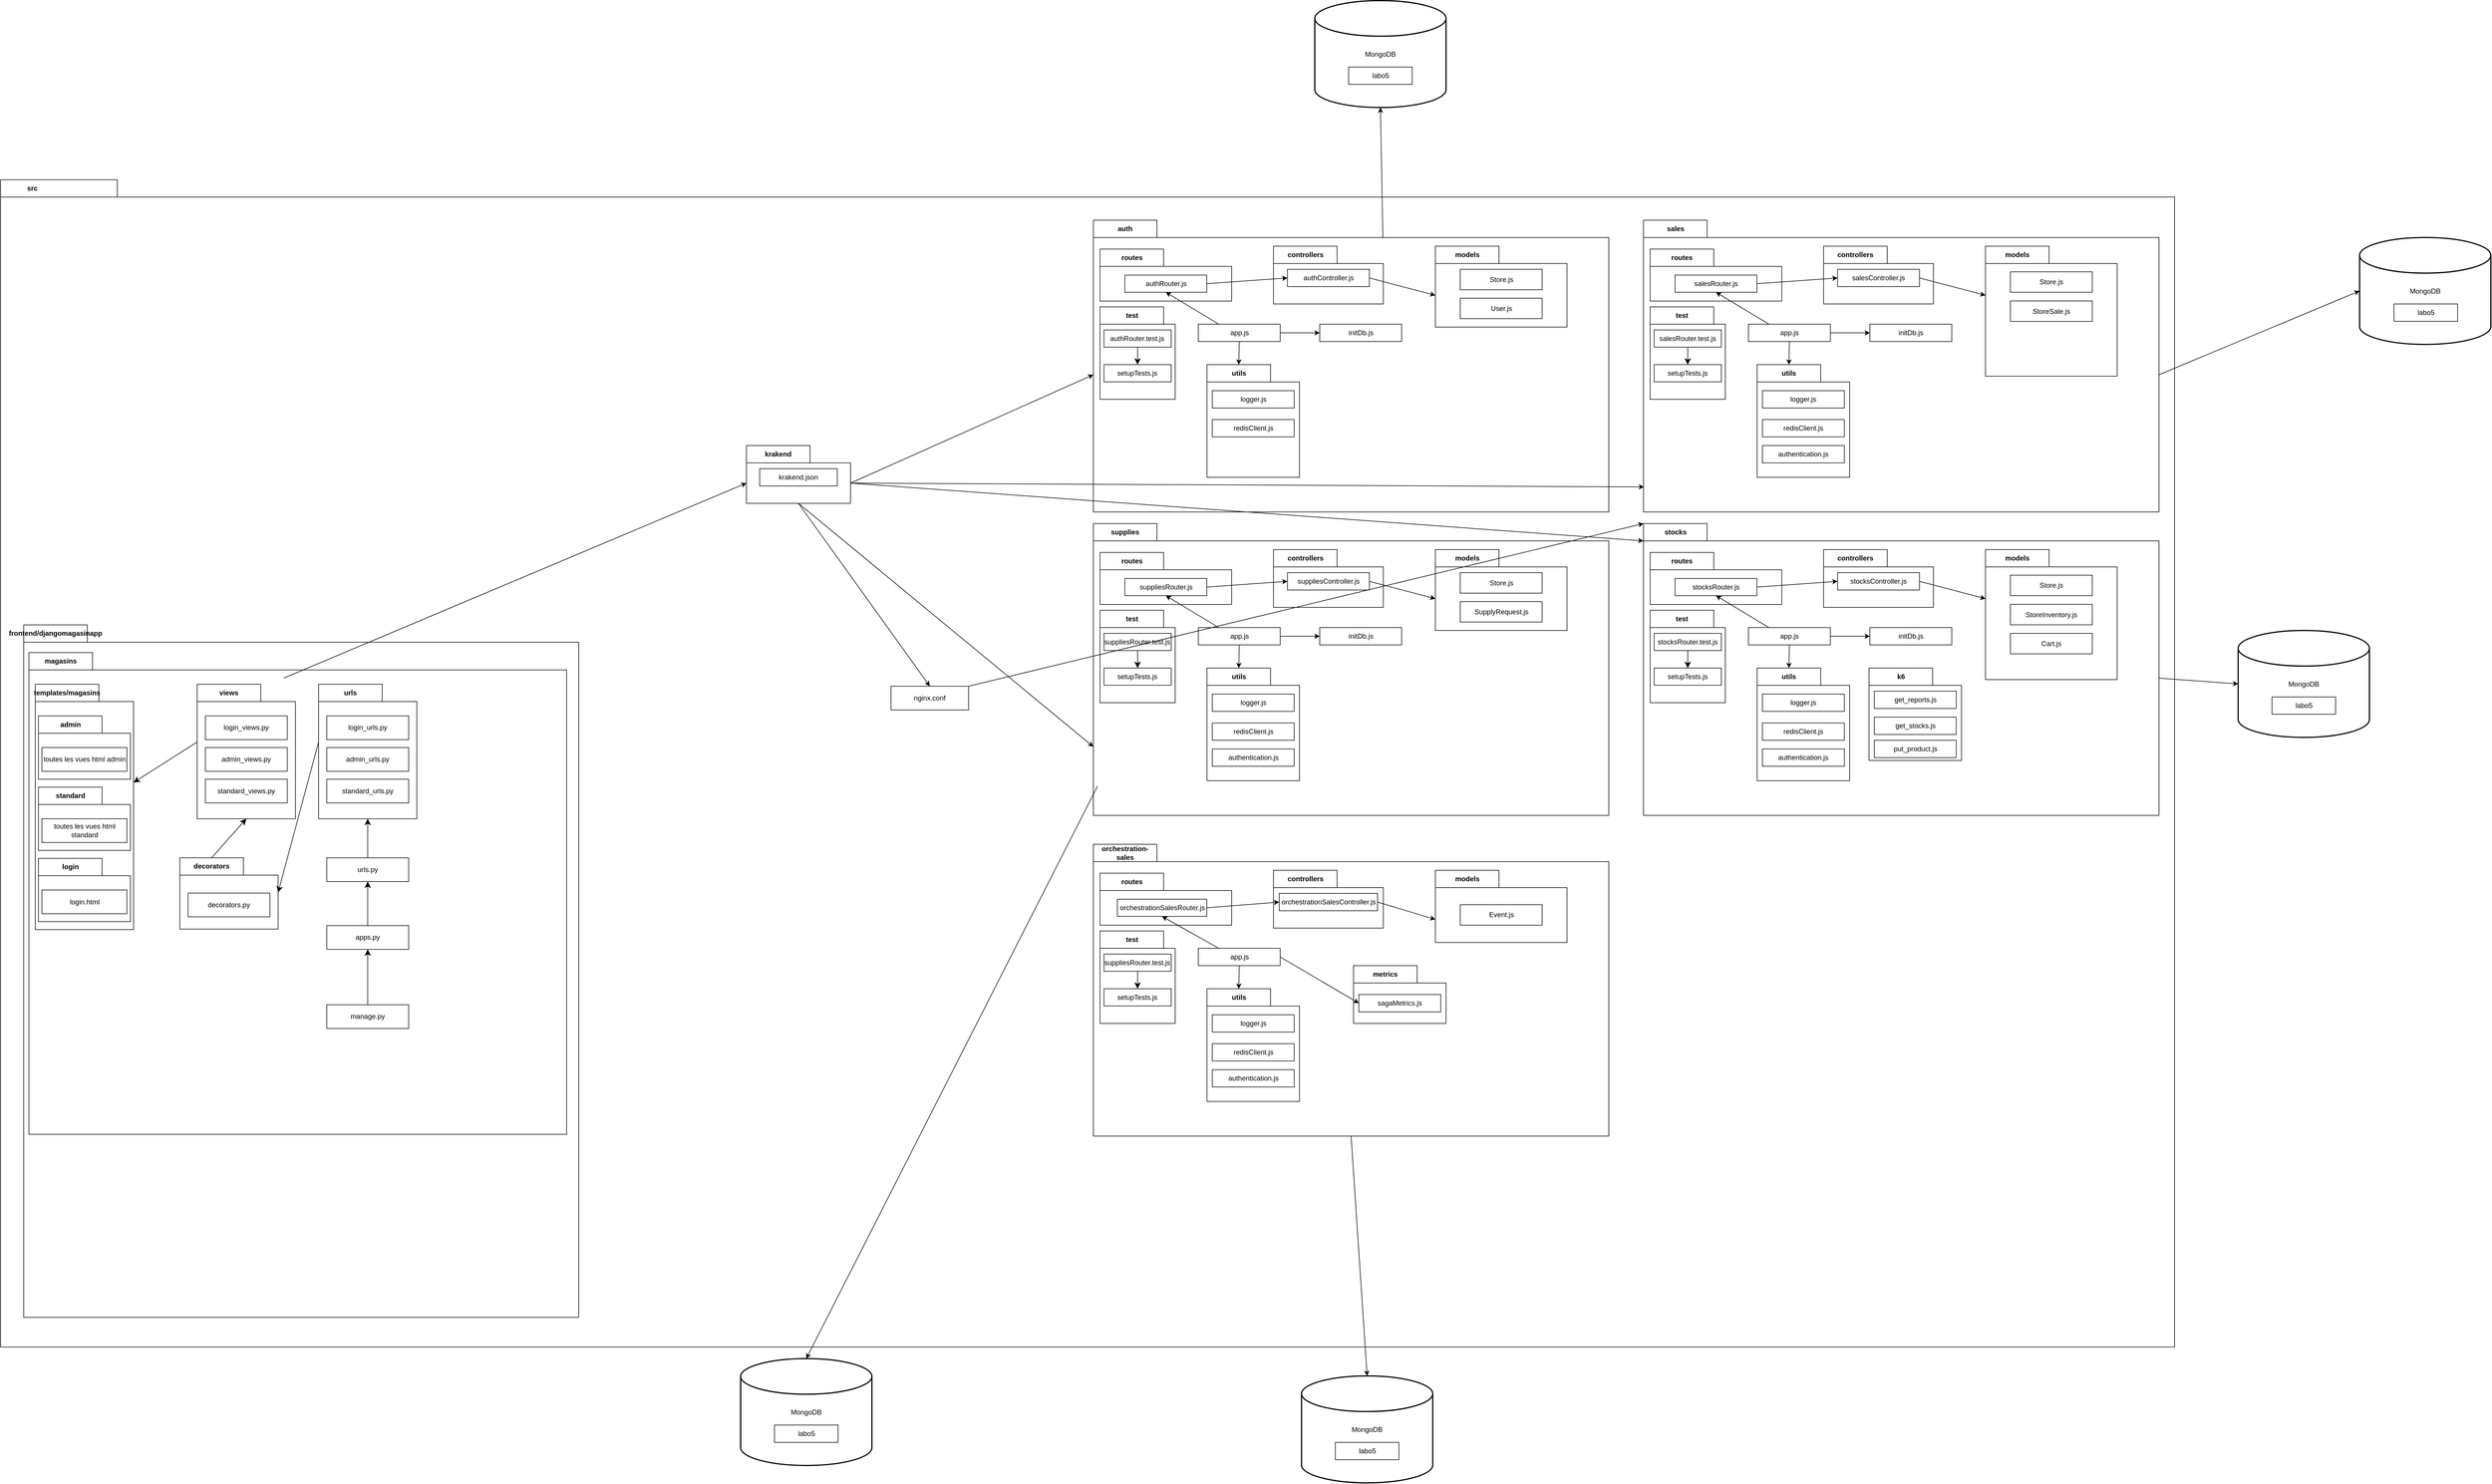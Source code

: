 <mxfile version="28.0.4" pages="2">
  <diagram name="Page-1" id="jsR8ZWDM8m9bZ2pkxOQI">
    <mxGraphModel dx="3027" dy="2476" grid="1" gridSize="10" guides="1" tooltips="1" connect="1" arrows="1" fold="1" page="1" pageScale="1" pageWidth="850" pageHeight="1100" math="0" shadow="0">
      <root>
        <mxCell id="0" />
        <mxCell id="1" parent="0" />
        <mxCell id="qvupkEEIyL3yOIonO_8t-2" value="src" style="shape=folder;fontStyle=1;tabWidth=110;tabHeight=30;tabPosition=left;html=1;boundedLbl=1;labelInHeader=1;container=1;collapsible=0;whiteSpace=wrap;" parent="1" vertex="1">
          <mxGeometry x="50" y="80" width="3760" height="2020" as="geometry" />
        </mxCell>
        <mxCell id="qvupkEEIyL3yOIonO_8t-3" value="" style="html=1;strokeColor=none;resizeWidth=1;resizeHeight=1;fillColor=none;part=1;connectable=0;allowArrows=0;deletable=0;whiteSpace=wrap;" parent="qvupkEEIyL3yOIonO_8t-2" vertex="1">
          <mxGeometry width="3760" height="1006.576" relative="1" as="geometry">
            <mxPoint y="30" as="offset" />
          </mxGeometry>
        </mxCell>
        <mxCell id="JedbsohMpSSGX24jmu63-1" value="frontend/djangomagasinapp" style="shape=folder;fontStyle=1;tabWidth=110;tabHeight=30;tabPosition=left;html=1;boundedLbl=1;labelInHeader=1;container=1;collapsible=0;whiteSpace=wrap;" parent="qvupkEEIyL3yOIonO_8t-2" vertex="1">
          <mxGeometry x="40" y="770.339" width="960" height="1198.305" as="geometry" />
        </mxCell>
        <mxCell id="JedbsohMpSSGX24jmu63-2" value="" style="html=1;strokeColor=none;resizeWidth=1;resizeHeight=1;fillColor=none;part=1;connectable=0;allowArrows=0;deletable=0;whiteSpace=wrap;" parent="JedbsohMpSSGX24jmu63-1" vertex="1">
          <mxGeometry width="960" height="838.814" relative="1" as="geometry">
            <mxPoint y="30" as="offset" />
          </mxGeometry>
        </mxCell>
        <mxCell id="JedbsohMpSSGX24jmu63-50" value="magasins" style="shape=folder;fontStyle=1;tabWidth=110;tabHeight=30;tabPosition=left;html=1;boundedLbl=1;labelInHeader=1;container=1;collapsible=0;whiteSpace=wrap;" parent="JedbsohMpSSGX24jmu63-1" vertex="1">
          <mxGeometry x="9" y="47.928" width="930" height="833.604" as="geometry" />
        </mxCell>
        <mxCell id="JedbsohMpSSGX24jmu63-51" value="" style="html=1;strokeColor=none;resizeWidth=1;resizeHeight=1;fillColor=none;part=1;connectable=0;allowArrows=0;deletable=0;whiteSpace=wrap;" parent="JedbsohMpSSGX24jmu63-50" vertex="1">
          <mxGeometry width="930.0" height="583.522" relative="1" as="geometry">
            <mxPoint y="30" as="offset" />
          </mxGeometry>
        </mxCell>
        <mxCell id="JedbsohMpSSGX24jmu63-16" value="templates/magasins" style="shape=folder;fontStyle=1;tabWidth=110;tabHeight=30;tabPosition=left;html=1;boundedLbl=1;labelInHeader=1;container=1;collapsible=0;whiteSpace=wrap;" parent="JedbsohMpSSGX24jmu63-50" vertex="1">
          <mxGeometry x="11" y="54.784" width="170" height="424.542" as="geometry" />
        </mxCell>
        <mxCell id="JedbsohMpSSGX24jmu63-17" value="" style="html=1;strokeColor=none;resizeWidth=1;resizeHeight=1;fillColor=none;part=1;connectable=0;allowArrows=0;deletable=0;whiteSpace=wrap;" parent="JedbsohMpSSGX24jmu63-16" vertex="1">
          <mxGeometry width="170" height="297.18" relative="1" as="geometry">
            <mxPoint y="30" as="offset" />
          </mxGeometry>
        </mxCell>
        <mxCell id="JedbsohMpSSGX24jmu63-56" value="admin" style="shape=folder;fontStyle=1;tabWidth=110;tabHeight=30;tabPosition=left;html=1;boundedLbl=1;labelInHeader=1;container=1;collapsible=0;whiteSpace=wrap;" parent="JedbsohMpSSGX24jmu63-16" vertex="1">
          <mxGeometry x="5.5" y="54.78" width="159" height="109.559" as="geometry" />
        </mxCell>
        <mxCell id="JedbsohMpSSGX24jmu63-57" value="" style="html=1;strokeColor=none;resizeWidth=1;resizeHeight=1;fillColor=none;part=1;connectable=0;allowArrows=0;deletable=0;whiteSpace=wrap;" parent="JedbsohMpSSGX24jmu63-56" vertex="1">
          <mxGeometry width="159" height="76.692" relative="1" as="geometry">
            <mxPoint y="30" as="offset" />
          </mxGeometry>
        </mxCell>
        <mxCell id="JedbsohMpSSGX24jmu63-59" value="toutes les vues html admin" style="html=1;whiteSpace=wrap;" parent="JedbsohMpSSGX24jmu63-56" vertex="1">
          <mxGeometry x="6" y="54.78" width="147" height="41.085" as="geometry" />
        </mxCell>
        <mxCell id="JedbsohMpSSGX24jmu63-60" value="standard" style="shape=folder;fontStyle=1;tabWidth=110;tabHeight=30;tabPosition=left;html=1;boundedLbl=1;labelInHeader=1;container=1;collapsible=0;whiteSpace=wrap;" parent="JedbsohMpSSGX24jmu63-16" vertex="1">
          <mxGeometry x="5.5" y="178.034" width="159" height="109.559" as="geometry" />
        </mxCell>
        <mxCell id="JedbsohMpSSGX24jmu63-61" value="" style="html=1;strokeColor=none;resizeWidth=1;resizeHeight=1;fillColor=none;part=1;connectable=0;allowArrows=0;deletable=0;whiteSpace=wrap;" parent="JedbsohMpSSGX24jmu63-60" vertex="1">
          <mxGeometry width="159" height="76.692" relative="1" as="geometry">
            <mxPoint y="30" as="offset" />
          </mxGeometry>
        </mxCell>
        <mxCell id="JedbsohMpSSGX24jmu63-62" value="toutes les vues html standard" style="html=1;whiteSpace=wrap;" parent="JedbsohMpSSGX24jmu63-60" vertex="1">
          <mxGeometry x="6" y="54.78" width="147" height="41.085" as="geometry" />
        </mxCell>
        <mxCell id="JedbsohMpSSGX24jmu63-63" value="login" style="shape=folder;fontStyle=1;tabWidth=110;tabHeight=30;tabPosition=left;html=1;boundedLbl=1;labelInHeader=1;container=1;collapsible=0;whiteSpace=wrap;" parent="JedbsohMpSSGX24jmu63-16" vertex="1">
          <mxGeometry x="5.5" y="301.288" width="159" height="109.559" as="geometry" />
        </mxCell>
        <mxCell id="JedbsohMpSSGX24jmu63-64" value="" style="html=1;strokeColor=none;resizeWidth=1;resizeHeight=1;fillColor=none;part=1;connectable=0;allowArrows=0;deletable=0;whiteSpace=wrap;" parent="JedbsohMpSSGX24jmu63-63" vertex="1">
          <mxGeometry width="159" height="76.692" relative="1" as="geometry">
            <mxPoint y="30" as="offset" />
          </mxGeometry>
        </mxCell>
        <mxCell id="JedbsohMpSSGX24jmu63-65" value="login.html" style="html=1;whiteSpace=wrap;" parent="JedbsohMpSSGX24jmu63-63" vertex="1">
          <mxGeometry x="6" y="54.78" width="147" height="41.085" as="geometry" />
        </mxCell>
        <mxCell id="JedbsohMpSSGX24jmu63-66" value="urls" style="shape=folder;fontStyle=1;tabWidth=110;tabHeight=30;tabPosition=left;html=1;boundedLbl=1;labelInHeader=1;container=1;collapsible=0;whiteSpace=wrap;" parent="JedbsohMpSSGX24jmu63-50" vertex="1">
          <mxGeometry x="501" y="54.784" width="170" height="232.814" as="geometry" />
        </mxCell>
        <mxCell id="JedbsohMpSSGX24jmu63-67" value="" style="html=1;strokeColor=none;resizeWidth=1;resizeHeight=1;fillColor=none;part=1;connectable=0;allowArrows=0;deletable=0;whiteSpace=wrap;" parent="JedbsohMpSSGX24jmu63-66" vertex="1">
          <mxGeometry width="170" height="162.969" relative="1" as="geometry">
            <mxPoint y="30" as="offset" />
          </mxGeometry>
        </mxCell>
        <mxCell id="JedbsohMpSSGX24jmu63-77" value="login_urls.py" style="html=1;whiteSpace=wrap;" parent="JedbsohMpSSGX24jmu63-66" vertex="1">
          <mxGeometry x="14.17" y="54.78" width="141.667" height="41.085" as="geometry" />
        </mxCell>
        <mxCell id="JedbsohMpSSGX24jmu63-78" value="admin_urls.py" style="html=1;whiteSpace=wrap;" parent="JedbsohMpSSGX24jmu63-66" vertex="1">
          <mxGeometry x="14.17" y="109.559" width="141.667" height="41.085" as="geometry" />
        </mxCell>
        <mxCell id="JedbsohMpSSGX24jmu63-79" value="standard_urls.py" style="html=1;whiteSpace=wrap;" parent="JedbsohMpSSGX24jmu63-66" vertex="1">
          <mxGeometry x="14.17" y="164.339" width="141.667" height="41.085" as="geometry" />
        </mxCell>
        <mxCell id="JedbsohMpSSGX24jmu63-80" value="decorators" style="shape=folder;fontStyle=1;tabWidth=110;tabHeight=30;tabPosition=left;html=1;boundedLbl=1;labelInHeader=1;container=1;collapsible=0;whiteSpace=wrap;" parent="JedbsohMpSSGX24jmu63-50" vertex="1">
          <mxGeometry x="261" y="355.168" width="170" height="123.254" as="geometry" />
        </mxCell>
        <mxCell id="JedbsohMpSSGX24jmu63-81" value="" style="html=1;strokeColor=none;resizeWidth=1;resizeHeight=1;fillColor=none;part=1;connectable=0;allowArrows=0;deletable=0;whiteSpace=wrap;" parent="JedbsohMpSSGX24jmu63-80" vertex="1">
          <mxGeometry width="170" height="86.278" relative="1" as="geometry">
            <mxPoint y="30" as="offset" />
          </mxGeometry>
        </mxCell>
        <mxCell id="JedbsohMpSSGX24jmu63-82" value="decorators.py" style="html=1;whiteSpace=wrap;" parent="JedbsohMpSSGX24jmu63-80" vertex="1">
          <mxGeometry x="14.17" y="61.052" width="141.667" height="41.085" as="geometry" />
        </mxCell>
        <mxCell id="JedbsohMpSSGX24jmu63-85" value="views" style="shape=folder;fontStyle=1;tabWidth=110;tabHeight=30;tabPosition=left;html=1;boundedLbl=1;labelInHeader=1;container=1;collapsible=0;whiteSpace=wrap;" parent="JedbsohMpSSGX24jmu63-50" vertex="1">
          <mxGeometry x="291" y="54.784" width="170" height="232.814" as="geometry" />
        </mxCell>
        <mxCell id="JedbsohMpSSGX24jmu63-86" value="" style="html=1;strokeColor=none;resizeWidth=1;resizeHeight=1;fillColor=none;part=1;connectable=0;allowArrows=0;deletable=0;whiteSpace=wrap;" parent="JedbsohMpSSGX24jmu63-85" vertex="1">
          <mxGeometry width="170" height="162.969" relative="1" as="geometry">
            <mxPoint y="30" as="offset" />
          </mxGeometry>
        </mxCell>
        <mxCell id="JedbsohMpSSGX24jmu63-87" value="login_views.py" style="html=1;whiteSpace=wrap;" parent="JedbsohMpSSGX24jmu63-85" vertex="1">
          <mxGeometry x="14.17" y="54.78" width="141.667" height="41.085" as="geometry" />
        </mxCell>
        <mxCell id="JedbsohMpSSGX24jmu63-88" value="admin_views.py" style="html=1;whiteSpace=wrap;" parent="JedbsohMpSSGX24jmu63-85" vertex="1">
          <mxGeometry x="14.17" y="109.559" width="141.667" height="41.085" as="geometry" />
        </mxCell>
        <mxCell id="JedbsohMpSSGX24jmu63-89" value="standard_views.py" style="html=1;whiteSpace=wrap;" parent="JedbsohMpSSGX24jmu63-85" vertex="1">
          <mxGeometry x="14.17" y="164.339" width="141.667" height="41.085" as="geometry" />
        </mxCell>
        <mxCell id="JedbsohMpSSGX24jmu63-91" value="urls.py" style="html=1;whiteSpace=wrap;" parent="JedbsohMpSSGX24jmu63-50" vertex="1">
          <mxGeometry x="515.17" y="355.168" width="141.667" height="41.085" as="geometry" />
        </mxCell>
        <mxCell id="JedbsohMpSSGX24jmu63-92" value="" style="endArrow=classic;html=1;rounded=0;fontSize=12;startSize=8;endSize=8;curved=1;entryX=0;entryY=0;entryDx=170;entryDy=170;entryPerimeter=0;exitX=0;exitY=0;exitDx=0;exitDy=100;exitPerimeter=0;" parent="JedbsohMpSSGX24jmu63-50" source="JedbsohMpSSGX24jmu63-85" target="JedbsohMpSSGX24jmu63-16" edge="1">
          <mxGeometry width="50" height="50" relative="1" as="geometry">
            <mxPoint x="-89" y="472.479" as="sourcePoint" />
            <mxPoint x="-39" y="404.004" as="targetPoint" />
          </mxGeometry>
        </mxCell>
        <mxCell id="JedbsohMpSSGX24jmu63-93" value="" style="endArrow=classic;html=1;rounded=0;fontSize=12;startSize=8;endSize=8;curved=1;entryX=0.5;entryY=1;entryDx=0;entryDy=0;entryPerimeter=0;exitX=0;exitY=0;exitDx=55;exitDy=0;exitPerimeter=0;" parent="JedbsohMpSSGX24jmu63-50" source="JedbsohMpSSGX24jmu63-80" target="JedbsohMpSSGX24jmu63-85" edge="1">
          <mxGeometry width="50" height="50" relative="1" as="geometry">
            <mxPoint x="-99" y="623.123" as="sourcePoint" />
            <mxPoint x="-49" y="554.648" as="targetPoint" />
          </mxGeometry>
        </mxCell>
        <mxCell id="JedbsohMpSSGX24jmu63-94" value="" style="endArrow=classic;html=1;rounded=0;fontSize=12;startSize=8;endSize=8;curved=1;entryX=0;entryY=0;entryDx=170;entryDy=60;entryPerimeter=0;exitX=0;exitY=0;exitDx=0;exitDy=100;exitPerimeter=0;" parent="JedbsohMpSSGX24jmu63-50" source="JedbsohMpSSGX24jmu63-66" target="JedbsohMpSSGX24jmu63-80" edge="1">
          <mxGeometry width="50" height="50" relative="1" as="geometry">
            <mxPoint x="-99" y="431.394" as="sourcePoint" />
            <mxPoint x="-49" y="362.919" as="targetPoint" />
          </mxGeometry>
        </mxCell>
        <mxCell id="JedbsohMpSSGX24jmu63-90" value="apps.py" style="html=1;whiteSpace=wrap;" parent="JedbsohMpSSGX24jmu63-50" vertex="1">
          <mxGeometry x="515.17" y="472.479" width="141.667" height="41.085" as="geometry" />
        </mxCell>
        <mxCell id="JedbsohMpSSGX24jmu63-11" value="manage.py" style="html=1;whiteSpace=wrap;" parent="JedbsohMpSSGX24jmu63-50" vertex="1">
          <mxGeometry x="515.172" y="609.428" width="141.667" height="41.085" as="geometry" />
        </mxCell>
        <mxCell id="JedbsohMpSSGX24jmu63-95" value="" style="endArrow=classic;html=1;rounded=0;fontSize=12;startSize=8;endSize=8;curved=1;entryX=0.5;entryY=1;entryDx=0;entryDy=0;entryPerimeter=0;exitX=0.5;exitY=0;exitDx=0;exitDy=0;" parent="JedbsohMpSSGX24jmu63-50" source="JedbsohMpSSGX24jmu63-91" target="JedbsohMpSSGX24jmu63-66" edge="1">
          <mxGeometry width="50" height="50" relative="1" as="geometry">
            <mxPoint x="-39" y="732.682" as="sourcePoint" />
            <mxPoint x="11" y="664.208" as="targetPoint" />
          </mxGeometry>
        </mxCell>
        <mxCell id="JedbsohMpSSGX24jmu63-96" value="" style="endArrow=classic;html=1;rounded=0;fontSize=12;startSize=8;endSize=8;curved=1;entryX=0.5;entryY=1;entryDx=0;entryDy=0;exitX=0.5;exitY=0;exitDx=0;exitDy=0;" parent="JedbsohMpSSGX24jmu63-50" source="JedbsohMpSSGX24jmu63-90" target="JedbsohMpSSGX24jmu63-91" edge="1">
          <mxGeometry width="50" height="50" relative="1" as="geometry">
            <mxPoint x="-129" y="664.208" as="sourcePoint" />
            <mxPoint x="-79" y="595.733" as="targetPoint" />
          </mxGeometry>
        </mxCell>
        <mxCell id="JedbsohMpSSGX24jmu63-97" value="" style="endArrow=classic;html=1;rounded=0;fontSize=12;startSize=8;endSize=8;curved=1;entryX=0.5;entryY=1;entryDx=0;entryDy=0;exitX=0.5;exitY=0;exitDx=0;exitDy=0;" parent="JedbsohMpSSGX24jmu63-50" source="JedbsohMpSSGX24jmu63-11" target="JedbsohMpSSGX24jmu63-90" edge="1">
          <mxGeometry width="50" height="50" relative="1" as="geometry">
            <mxPoint x="-129" y="609.428" as="sourcePoint" />
            <mxPoint x="-79" y="540.953" as="targetPoint" />
          </mxGeometry>
        </mxCell>
        <mxCell id="mD9Tr-Q8xh2cB8FxRo_p-112" value="nginx.conf" style="html=1;whiteSpace=wrap;" parent="qvupkEEIyL3yOIonO_8t-2" vertex="1">
          <mxGeometry x="1540" y="876.475" width="134.211" height="41.085" as="geometry" />
        </mxCell>
        <mxCell id="gchPV3lLlGHh6u4dMBYy-1" value="orchestration-sales" style="shape=folder;fontStyle=1;tabWidth=110;tabHeight=30;tabPosition=left;html=1;boundedLbl=1;labelInHeader=1;container=1;collapsible=0;whiteSpace=wrap;" vertex="1" parent="qvupkEEIyL3yOIonO_8t-2">
          <mxGeometry x="1890" y="1150" width="891.5" height="505" as="geometry" />
        </mxCell>
        <mxCell id="gchPV3lLlGHh6u4dMBYy-2" value="" style="html=1;strokeColor=none;resizeWidth=1;resizeHeight=1;fillColor=none;part=1;connectable=0;allowArrows=0;deletable=0;whiteSpace=wrap;" vertex="1" parent="gchPV3lLlGHh6u4dMBYy-1">
          <mxGeometry width="891.5" height="318.73" relative="1" as="geometry">
            <mxPoint y="30" as="offset" />
          </mxGeometry>
        </mxCell>
        <mxCell id="gchPV3lLlGHh6u4dMBYy-3" value="controllers" style="shape=folder;fontStyle=1;tabWidth=110;tabHeight=30;tabPosition=left;html=1;boundedLbl=1;labelInHeader=1;container=1;collapsible=0;whiteSpace=wrap;" vertex="1" parent="gchPV3lLlGHh6u4dMBYy-1">
          <mxGeometry x="311.5" y="45" width="190" height="100" as="geometry" />
        </mxCell>
        <mxCell id="gchPV3lLlGHh6u4dMBYy-4" value="" style="html=1;strokeColor=none;resizeWidth=1;resizeHeight=1;fillColor=none;part=1;connectable=0;allowArrows=0;deletable=0;whiteSpace=wrap;" vertex="1" parent="gchPV3lLlGHh6u4dMBYy-3">
          <mxGeometry width="190" height="70.0" relative="1" as="geometry">
            <mxPoint y="30" as="offset" />
          </mxGeometry>
        </mxCell>
        <mxCell id="gchPV3lLlGHh6u4dMBYy-5" value="orchestrationSalesController.js" style="html=1;whiteSpace=wrap;" vertex="1" parent="gchPV3lLlGHh6u4dMBYy-3">
          <mxGeometry x="10" y="40" width="170" height="30" as="geometry" />
        </mxCell>
        <mxCell id="gchPV3lLlGHh6u4dMBYy-6" value="routes" style="shape=folder;fontStyle=1;tabWidth=110;tabHeight=30;tabPosition=left;html=1;boundedLbl=1;labelInHeader=1;container=1;collapsible=0;whiteSpace=wrap;" vertex="1" parent="gchPV3lLlGHh6u4dMBYy-1">
          <mxGeometry x="11.5" y="50" width="227.68" height="90" as="geometry" />
        </mxCell>
        <mxCell id="gchPV3lLlGHh6u4dMBYy-7" value="" style="html=1;strokeColor=none;resizeWidth=1;resizeHeight=1;fillColor=none;part=1;connectable=0;allowArrows=0;deletable=0;whiteSpace=wrap;" vertex="1" parent="gchPV3lLlGHh6u4dMBYy-6">
          <mxGeometry width="227.68" height="63.0" relative="1" as="geometry">
            <mxPoint y="30" as="offset" />
          </mxGeometry>
        </mxCell>
        <mxCell id="gchPV3lLlGHh6u4dMBYy-8" value="orchestrationSalesRouter.js" style="html=1;whiteSpace=wrap;" vertex="1" parent="gchPV3lLlGHh6u4dMBYy-6">
          <mxGeometry x="30" y="45" width="154.68" height="29.77" as="geometry" />
        </mxCell>
        <mxCell id="gchPV3lLlGHh6u4dMBYy-9" value="test" style="shape=folder;fontStyle=1;tabWidth=110;tabHeight=30;tabPosition=left;html=1;boundedLbl=1;labelInHeader=1;container=1;collapsible=0;whiteSpace=wrap;" vertex="1" parent="gchPV3lLlGHh6u4dMBYy-1">
          <mxGeometry x="11.5" y="150" width="130" height="160" as="geometry" />
        </mxCell>
        <mxCell id="gchPV3lLlGHh6u4dMBYy-10" value="" style="html=1;strokeColor=none;resizeWidth=1;resizeHeight=1;fillColor=none;part=1;connectable=0;allowArrows=0;deletable=0;whiteSpace=wrap;" vertex="1" parent="gchPV3lLlGHh6u4dMBYy-9">
          <mxGeometry width="130" height="112.0" relative="1" as="geometry">
            <mxPoint y="30" as="offset" />
          </mxGeometry>
        </mxCell>
        <mxCell id="gchPV3lLlGHh6u4dMBYy-11" value="suppliesRouter.test.js" style="html=1;whiteSpace=wrap;" vertex="1" parent="gchPV3lLlGHh6u4dMBYy-9">
          <mxGeometry x="6.88" y="40" width="116.25" height="29.77" as="geometry" />
        </mxCell>
        <mxCell id="gchPV3lLlGHh6u4dMBYy-12" value="setupTests.js" style="html=1;whiteSpace=wrap;" vertex="1" parent="gchPV3lLlGHh6u4dMBYy-9">
          <mxGeometry x="6.88" y="100" width="116.25" height="29.77" as="geometry" />
        </mxCell>
        <mxCell id="gchPV3lLlGHh6u4dMBYy-13" value="" style="endArrow=classic;html=1;rounded=0;fontSize=12;startSize=8;endSize=8;curved=1;entryX=0.5;entryY=0;entryDx=0;entryDy=0;exitX=0.5;exitY=1;exitDx=0;exitDy=0;" edge="1" parent="gchPV3lLlGHh6u4dMBYy-9" source="gchPV3lLlGHh6u4dMBYy-11" target="gchPV3lLlGHh6u4dMBYy-12">
          <mxGeometry width="50" height="50" relative="1" as="geometry">
            <mxPoint x="-280" y="190" as="sourcePoint" />
            <mxPoint x="-230" y="140" as="targetPoint" />
          </mxGeometry>
        </mxCell>
        <mxCell id="gchPV3lLlGHh6u4dMBYy-14" value="app.js" style="html=1;whiteSpace=wrap;" vertex="1" parent="gchPV3lLlGHh6u4dMBYy-1">
          <mxGeometry x="181.5" y="180" width="141.667" height="30" as="geometry" />
        </mxCell>
        <mxCell id="gchPV3lLlGHh6u4dMBYy-15" value="utils" style="shape=folder;fontStyle=1;tabWidth=110;tabHeight=30;tabPosition=left;html=1;boundedLbl=1;labelInHeader=1;container=1;collapsible=0;whiteSpace=wrap;" vertex="1" parent="gchPV3lLlGHh6u4dMBYy-1">
          <mxGeometry x="196.5" y="250" width="160" height="195" as="geometry" />
        </mxCell>
        <mxCell id="gchPV3lLlGHh6u4dMBYy-16" value="" style="html=1;strokeColor=none;resizeWidth=1;resizeHeight=1;fillColor=none;part=1;connectable=0;allowArrows=0;deletable=0;whiteSpace=wrap;" vertex="1" parent="gchPV3lLlGHh6u4dMBYy-15">
          <mxGeometry width="160" height="136.5" relative="1" as="geometry">
            <mxPoint y="30" as="offset" />
          </mxGeometry>
        </mxCell>
        <mxCell id="gchPV3lLlGHh6u4dMBYy-17" value="logger.js" style="html=1;whiteSpace=wrap;" vertex="1" parent="gchPV3lLlGHh6u4dMBYy-15">
          <mxGeometry x="9.17" y="45" width="141.667" height="30" as="geometry" />
        </mxCell>
        <mxCell id="gchPV3lLlGHh6u4dMBYy-18" value="redisClient.js" style="html=1;whiteSpace=wrap;" vertex="1" parent="gchPV3lLlGHh6u4dMBYy-15">
          <mxGeometry x="9.17" y="95" width="141.667" height="30" as="geometry" />
        </mxCell>
        <mxCell id="gchPV3lLlGHh6u4dMBYy-19" value="authentication.js" style="html=1;whiteSpace=wrap;" vertex="1" parent="gchPV3lLlGHh6u4dMBYy-15">
          <mxGeometry x="9.17" y="140" width="141.667" height="30" as="geometry" />
        </mxCell>
        <mxCell id="gchPV3lLlGHh6u4dMBYy-21" value="models" style="shape=folder;fontStyle=1;tabWidth=110;tabHeight=30;tabPosition=left;html=1;boundedLbl=1;labelInHeader=1;container=1;collapsible=0;whiteSpace=wrap;" vertex="1" parent="gchPV3lLlGHh6u4dMBYy-1">
          <mxGeometry x="591.5" y="45" width="227.68" height="125" as="geometry" />
        </mxCell>
        <mxCell id="gchPV3lLlGHh6u4dMBYy-22" value="" style="html=1;strokeColor=none;resizeWidth=1;resizeHeight=1;fillColor=none;part=1;connectable=0;allowArrows=0;deletable=0;whiteSpace=wrap;" vertex="1" parent="gchPV3lLlGHh6u4dMBYy-21">
          <mxGeometry width="227.68" height="87.5" relative="1" as="geometry">
            <mxPoint y="30" as="offset" />
          </mxGeometry>
        </mxCell>
        <mxCell id="gchPV3lLlGHh6u4dMBYy-23" value="Event.js" style="html=1;whiteSpace=wrap;" vertex="1" parent="gchPV3lLlGHh6u4dMBYy-21">
          <mxGeometry x="43.002" y="59.581" width="141.667" height="35.422" as="geometry" />
        </mxCell>
        <mxCell id="gchPV3lLlGHh6u4dMBYy-25" value="" style="endArrow=classic;html=1;rounded=0;entryX=0;entryY=0.5;entryDx=0;entryDy=0;exitX=1;exitY=0.5;exitDx=0;exitDy=0;" edge="1" parent="gchPV3lLlGHh6u4dMBYy-1" source="gchPV3lLlGHh6u4dMBYy-8" target="gchPV3lLlGHh6u4dMBYy-5">
          <mxGeometry width="50" height="50" relative="1" as="geometry">
            <mxPoint x="471.5" y="-675" as="sourcePoint" />
            <mxPoint x="521.5" y="-725" as="targetPoint" />
          </mxGeometry>
        </mxCell>
        <mxCell id="gchPV3lLlGHh6u4dMBYy-26" value="" style="endArrow=classic;html=1;rounded=0;entryX=0;entryY=0;entryDx=0;entryDy=85;entryPerimeter=0;exitX=1;exitY=0.5;exitDx=0;exitDy=0;" edge="1" parent="gchPV3lLlGHh6u4dMBYy-1" source="gchPV3lLlGHh6u4dMBYy-5" target="gchPV3lLlGHh6u4dMBYy-21">
          <mxGeometry width="50" height="50" relative="1" as="geometry">
            <mxPoint x="211.5" y="-305" as="sourcePoint" />
            <mxPoint x="261.5" y="-355" as="targetPoint" />
          </mxGeometry>
        </mxCell>
        <mxCell id="gchPV3lLlGHh6u4dMBYy-27" value="" style="endArrow=classic;html=1;rounded=0;entryX=0.5;entryY=1;entryDx=0;entryDy=0;exitX=0.25;exitY=0;exitDx=0;exitDy=0;" edge="1" parent="gchPV3lLlGHh6u4dMBYy-1" source="gchPV3lLlGHh6u4dMBYy-14" target="gchPV3lLlGHh6u4dMBYy-8">
          <mxGeometry width="50" height="50" relative="1" as="geometry">
            <mxPoint x="191.5" y="-375" as="sourcePoint" />
            <mxPoint x="241.5" y="-425" as="targetPoint" />
          </mxGeometry>
        </mxCell>
        <mxCell id="gchPV3lLlGHh6u4dMBYy-28" value="" style="endArrow=classic;html=1;rounded=0;entryX=0;entryY=0;entryDx=55;entryDy=0;entryPerimeter=0;exitX=0.5;exitY=1;exitDx=0;exitDy=0;" edge="1" parent="gchPV3lLlGHh6u4dMBYy-1" source="gchPV3lLlGHh6u4dMBYy-14" target="gchPV3lLlGHh6u4dMBYy-15">
          <mxGeometry width="50" height="50" relative="1" as="geometry">
            <mxPoint x="111.5" y="-225" as="sourcePoint" />
            <mxPoint x="161.5" y="-275" as="targetPoint" />
          </mxGeometry>
        </mxCell>
        <mxCell id="gchPV3lLlGHh6u4dMBYy-30" value="metrics" style="shape=folder;fontStyle=1;tabWidth=110;tabHeight=30;tabPosition=left;html=1;boundedLbl=1;labelInHeader=1;container=1;collapsible=0;whiteSpace=wrap;" vertex="1" parent="gchPV3lLlGHh6u4dMBYy-1">
          <mxGeometry x="450" y="210" width="160" height="100" as="geometry" />
        </mxCell>
        <mxCell id="gchPV3lLlGHh6u4dMBYy-31" value="" style="html=1;strokeColor=none;resizeWidth=1;resizeHeight=1;fillColor=none;part=1;connectable=0;allowArrows=0;deletable=0;whiteSpace=wrap;" vertex="1" parent="gchPV3lLlGHh6u4dMBYy-30">
          <mxGeometry width="160" height="70.0" relative="1" as="geometry">
            <mxPoint y="30" as="offset" />
          </mxGeometry>
        </mxCell>
        <mxCell id="gchPV3lLlGHh6u4dMBYy-32" value="sagaMetrics.js" style="html=1;whiteSpace=wrap;" vertex="1" parent="gchPV3lLlGHh6u4dMBYy-30">
          <mxGeometry x="9.17" y="50" width="141.667" height="30" as="geometry" />
        </mxCell>
        <mxCell id="gchPV3lLlGHh6u4dMBYy-35" value="" style="endArrow=classic;html=1;rounded=0;entryX=0;entryY=0.5;entryDx=0;entryDy=0;exitX=1;exitY=0.5;exitDx=0;exitDy=0;" edge="1" parent="gchPV3lLlGHh6u4dMBYy-1" source="gchPV3lLlGHh6u4dMBYy-14" target="gchPV3lLlGHh6u4dMBYy-32">
          <mxGeometry width="50" height="50" relative="1" as="geometry">
            <mxPoint x="356.5" y="220" as="sourcePoint" />
            <mxPoint x="482.5" y="210" as="targetPoint" />
          </mxGeometry>
        </mxCell>
        <mxCell id="DA0B7YCuPKVyL4LPeDN6-1" value="auth" style="shape=folder;fontStyle=1;tabWidth=110;tabHeight=30;tabPosition=left;html=1;boundedLbl=1;labelInHeader=1;container=1;collapsible=0;whiteSpace=wrap;" parent="1" vertex="1">
          <mxGeometry x="1940" y="150" width="891.5" height="505" as="geometry" />
        </mxCell>
        <mxCell id="DA0B7YCuPKVyL4LPeDN6-2" value="" style="html=1;strokeColor=none;resizeWidth=1;resizeHeight=1;fillColor=none;part=1;connectable=0;allowArrows=0;deletable=0;whiteSpace=wrap;" parent="DA0B7YCuPKVyL4LPeDN6-1" vertex="1">
          <mxGeometry width="891.5" height="318.73" relative="1" as="geometry">
            <mxPoint y="30" as="offset" />
          </mxGeometry>
        </mxCell>
        <mxCell id="DA0B7YCuPKVyL4LPeDN6-50" value="controllers" style="shape=folder;fontStyle=1;tabWidth=110;tabHeight=30;tabPosition=left;html=1;boundedLbl=1;labelInHeader=1;container=1;collapsible=0;whiteSpace=wrap;" parent="DA0B7YCuPKVyL4LPeDN6-1" vertex="1">
          <mxGeometry x="311.5" y="45" width="190" height="100" as="geometry" />
        </mxCell>
        <mxCell id="DA0B7YCuPKVyL4LPeDN6-51" value="" style="html=1;strokeColor=none;resizeWidth=1;resizeHeight=1;fillColor=none;part=1;connectable=0;allowArrows=0;deletable=0;whiteSpace=wrap;" parent="DA0B7YCuPKVyL4LPeDN6-50" vertex="1">
          <mxGeometry width="190" height="70.0" relative="1" as="geometry">
            <mxPoint y="30" as="offset" />
          </mxGeometry>
        </mxCell>
        <mxCell id="DA0B7YCuPKVyL4LPeDN6-52" value="authController.js" style="html=1;whiteSpace=wrap;" parent="DA0B7YCuPKVyL4LPeDN6-50" vertex="1">
          <mxGeometry x="24.165" y="40" width="141.667" height="30" as="geometry" />
        </mxCell>
        <mxCell id="qvupkEEIyL3yOIonO_8t-10" value="routes" style="shape=folder;fontStyle=1;tabWidth=110;tabHeight=30;tabPosition=left;html=1;boundedLbl=1;labelInHeader=1;container=1;collapsible=0;whiteSpace=wrap;" parent="DA0B7YCuPKVyL4LPeDN6-1" vertex="1">
          <mxGeometry x="11.5" y="50" width="227.68" height="90" as="geometry" />
        </mxCell>
        <mxCell id="qvupkEEIyL3yOIonO_8t-11" value="" style="html=1;strokeColor=none;resizeWidth=1;resizeHeight=1;fillColor=none;part=1;connectable=0;allowArrows=0;deletable=0;whiteSpace=wrap;" parent="qvupkEEIyL3yOIonO_8t-10" vertex="1">
          <mxGeometry width="227.68" height="63.0" relative="1" as="geometry">
            <mxPoint y="30" as="offset" />
          </mxGeometry>
        </mxCell>
        <mxCell id="qvupkEEIyL3yOIonO_8t-23" value="authRouter.js" style="html=1;whiteSpace=wrap;" parent="qvupkEEIyL3yOIonO_8t-10" vertex="1">
          <mxGeometry x="43.012" y="45" width="141.667" height="29.77" as="geometry" />
        </mxCell>
        <mxCell id="DA0B7YCuPKVyL4LPeDN6-41" value="test" style="shape=folder;fontStyle=1;tabWidth=110;tabHeight=30;tabPosition=left;html=1;boundedLbl=1;labelInHeader=1;container=1;collapsible=0;whiteSpace=wrap;" parent="DA0B7YCuPKVyL4LPeDN6-1" vertex="1">
          <mxGeometry x="11.5" y="150" width="130" height="160" as="geometry" />
        </mxCell>
        <mxCell id="DA0B7YCuPKVyL4LPeDN6-42" value="" style="html=1;strokeColor=none;resizeWidth=1;resizeHeight=1;fillColor=none;part=1;connectable=0;allowArrows=0;deletable=0;whiteSpace=wrap;" parent="DA0B7YCuPKVyL4LPeDN6-41" vertex="1">
          <mxGeometry width="130" height="112.0" relative="1" as="geometry">
            <mxPoint y="30" as="offset" />
          </mxGeometry>
        </mxCell>
        <mxCell id="DA0B7YCuPKVyL4LPeDN6-43" value="authRouter.test.js" style="html=1;whiteSpace=wrap;" parent="DA0B7YCuPKVyL4LPeDN6-41" vertex="1">
          <mxGeometry x="6.88" y="40" width="116.25" height="29.77" as="geometry" />
        </mxCell>
        <mxCell id="DA0B7YCuPKVyL4LPeDN6-46" value="setupTests.js" style="html=1;whiteSpace=wrap;" parent="DA0B7YCuPKVyL4LPeDN6-41" vertex="1">
          <mxGeometry x="6.88" y="100" width="116.25" height="29.77" as="geometry" />
        </mxCell>
        <mxCell id="DA0B7YCuPKVyL4LPeDN6-49" value="" style="endArrow=classic;html=1;rounded=0;fontSize=12;startSize=8;endSize=8;curved=1;entryX=0.5;entryY=0;entryDx=0;entryDy=0;exitX=0.5;exitY=1;exitDx=0;exitDy=0;" parent="DA0B7YCuPKVyL4LPeDN6-41" source="DA0B7YCuPKVyL4LPeDN6-43" target="DA0B7YCuPKVyL4LPeDN6-46" edge="1">
          <mxGeometry width="50" height="50" relative="1" as="geometry">
            <mxPoint x="-280" y="190" as="sourcePoint" />
            <mxPoint x="-230" y="140" as="targetPoint" />
          </mxGeometry>
        </mxCell>
        <mxCell id="DA0B7YCuPKVyL4LPeDN6-56" value="app.js" style="html=1;whiteSpace=wrap;" parent="DA0B7YCuPKVyL4LPeDN6-1" vertex="1">
          <mxGeometry x="181.5" y="180" width="141.667" height="30" as="geometry" />
        </mxCell>
        <mxCell id="DA0B7YCuPKVyL4LPeDN6-58" value="utils" style="shape=folder;fontStyle=1;tabWidth=110;tabHeight=30;tabPosition=left;html=1;boundedLbl=1;labelInHeader=1;container=1;collapsible=0;whiteSpace=wrap;" parent="DA0B7YCuPKVyL4LPeDN6-1" vertex="1">
          <mxGeometry x="196.5" y="250" width="160" height="195" as="geometry" />
        </mxCell>
        <mxCell id="DA0B7YCuPKVyL4LPeDN6-59" value="" style="html=1;strokeColor=none;resizeWidth=1;resizeHeight=1;fillColor=none;part=1;connectable=0;allowArrows=0;deletable=0;whiteSpace=wrap;" parent="DA0B7YCuPKVyL4LPeDN6-58" vertex="1">
          <mxGeometry width="160" height="136.5" relative="1" as="geometry">
            <mxPoint y="30" as="offset" />
          </mxGeometry>
        </mxCell>
        <mxCell id="DA0B7YCuPKVyL4LPeDN6-60" value="logger.js" style="html=1;whiteSpace=wrap;" parent="DA0B7YCuPKVyL4LPeDN6-58" vertex="1">
          <mxGeometry x="9.17" y="45" width="141.667" height="30" as="geometry" />
        </mxCell>
        <mxCell id="DA0B7YCuPKVyL4LPeDN6-61" value="redisClient.js" style="html=1;whiteSpace=wrap;" parent="DA0B7YCuPKVyL4LPeDN6-58" vertex="1">
          <mxGeometry x="9.17" y="95" width="141.667" height="30" as="geometry" />
        </mxCell>
        <mxCell id="DA0B7YCuPKVyL4LPeDN6-63" value="initDb.js" style="html=1;whiteSpace=wrap;" parent="DA0B7YCuPKVyL4LPeDN6-1" vertex="1">
          <mxGeometry x="391.5" y="180" width="141.667" height="30" as="geometry" />
        </mxCell>
        <mxCell id="mD9Tr-Q8xh2cB8FxRo_p-1" value="models" style="shape=folder;fontStyle=1;tabWidth=110;tabHeight=30;tabPosition=left;html=1;boundedLbl=1;labelInHeader=1;container=1;collapsible=0;whiteSpace=wrap;" parent="DA0B7YCuPKVyL4LPeDN6-1" vertex="1">
          <mxGeometry x="591.5" y="45" width="227.68" height="140" as="geometry" />
        </mxCell>
        <mxCell id="mD9Tr-Q8xh2cB8FxRo_p-2" value="" style="html=1;strokeColor=none;resizeWidth=1;resizeHeight=1;fillColor=none;part=1;connectable=0;allowArrows=0;deletable=0;whiteSpace=wrap;" parent="mD9Tr-Q8xh2cB8FxRo_p-1" vertex="1">
          <mxGeometry width="227.68" height="98.0" relative="1" as="geometry">
            <mxPoint y="30" as="offset" />
          </mxGeometry>
        </mxCell>
        <mxCell id="mD9Tr-Q8xh2cB8FxRo_p-3" value="Store.js" style="html=1;whiteSpace=wrap;" parent="mD9Tr-Q8xh2cB8FxRo_p-1" vertex="1">
          <mxGeometry x="43.002" y="40.001" width="141.667" height="35.422" as="geometry" />
        </mxCell>
        <mxCell id="mD9Tr-Q8xh2cB8FxRo_p-7" value="User.js" style="html=1;whiteSpace=wrap;" parent="mD9Tr-Q8xh2cB8FxRo_p-1" vertex="1">
          <mxGeometry x="43.002" y="90" width="141.667" height="35.422" as="geometry" />
        </mxCell>
        <mxCell id="DA0B7YCuPKVyL4LPeDN6-55" value="" style="endArrow=classic;html=1;rounded=0;entryX=0;entryY=0.5;entryDx=0;entryDy=0;exitX=1;exitY=0.5;exitDx=0;exitDy=0;" parent="DA0B7YCuPKVyL4LPeDN6-1" source="qvupkEEIyL3yOIonO_8t-23" target="DA0B7YCuPKVyL4LPeDN6-52" edge="1">
          <mxGeometry width="50" height="50" relative="1" as="geometry">
            <mxPoint x="471.5" y="-675" as="sourcePoint" />
            <mxPoint x="521.5" y="-725" as="targetPoint" />
          </mxGeometry>
        </mxCell>
        <mxCell id="mD9Tr-Q8xh2cB8FxRo_p-8" value="" style="endArrow=classic;html=1;rounded=0;entryX=0;entryY=0;entryDx=0;entryDy=85;entryPerimeter=0;exitX=1;exitY=0.5;exitDx=0;exitDy=0;" parent="DA0B7YCuPKVyL4LPeDN6-1" source="DA0B7YCuPKVyL4LPeDN6-52" target="mD9Tr-Q8xh2cB8FxRo_p-1" edge="1">
          <mxGeometry width="50" height="50" relative="1" as="geometry">
            <mxPoint x="211.5" y="-305" as="sourcePoint" />
            <mxPoint x="261.5" y="-355" as="targetPoint" />
          </mxGeometry>
        </mxCell>
        <mxCell id="DA0B7YCuPKVyL4LPeDN6-57" value="" style="endArrow=classic;html=1;rounded=0;entryX=0.5;entryY=1;entryDx=0;entryDy=0;exitX=0.25;exitY=0;exitDx=0;exitDy=0;" parent="DA0B7YCuPKVyL4LPeDN6-1" source="DA0B7YCuPKVyL4LPeDN6-56" target="qvupkEEIyL3yOIonO_8t-23" edge="1">
          <mxGeometry width="50" height="50" relative="1" as="geometry">
            <mxPoint x="191.5" y="-375" as="sourcePoint" />
            <mxPoint x="241.5" y="-425" as="targetPoint" />
          </mxGeometry>
        </mxCell>
        <mxCell id="DA0B7YCuPKVyL4LPeDN6-62" value="" style="endArrow=classic;html=1;rounded=0;entryX=0;entryY=0;entryDx=55;entryDy=0;entryPerimeter=0;exitX=0.5;exitY=1;exitDx=0;exitDy=0;" parent="DA0B7YCuPKVyL4LPeDN6-1" source="DA0B7YCuPKVyL4LPeDN6-56" target="DA0B7YCuPKVyL4LPeDN6-58" edge="1">
          <mxGeometry width="50" height="50" relative="1" as="geometry">
            <mxPoint x="111.5" y="-225" as="sourcePoint" />
            <mxPoint x="161.5" y="-275" as="targetPoint" />
          </mxGeometry>
        </mxCell>
        <mxCell id="DA0B7YCuPKVyL4LPeDN6-64" value="" style="endArrow=classic;html=1;rounded=0;entryX=0;entryY=0.5;entryDx=0;entryDy=0;exitX=1;exitY=0.5;exitDx=0;exitDy=0;" parent="DA0B7YCuPKVyL4LPeDN6-1" source="DA0B7YCuPKVyL4LPeDN6-56" target="DA0B7YCuPKVyL4LPeDN6-63" edge="1">
          <mxGeometry width="50" height="50" relative="1" as="geometry">
            <mxPoint x="151.5" y="-245" as="sourcePoint" />
            <mxPoint x="201.5" y="-295" as="targetPoint" />
          </mxGeometry>
        </mxCell>
        <mxCell id="mD9Tr-Q8xh2cB8FxRo_p-9" value="supplies" style="shape=folder;fontStyle=1;tabWidth=110;tabHeight=30;tabPosition=left;html=1;boundedLbl=1;labelInHeader=1;container=1;collapsible=0;whiteSpace=wrap;" parent="1" vertex="1">
          <mxGeometry x="1940" y="675" width="891.5" height="505" as="geometry" />
        </mxCell>
        <mxCell id="mD9Tr-Q8xh2cB8FxRo_p-10" value="" style="html=1;strokeColor=none;resizeWidth=1;resizeHeight=1;fillColor=none;part=1;connectable=0;allowArrows=0;deletable=0;whiteSpace=wrap;" parent="mD9Tr-Q8xh2cB8FxRo_p-9" vertex="1">
          <mxGeometry width="891.5" height="318.73" relative="1" as="geometry">
            <mxPoint y="30" as="offset" />
          </mxGeometry>
        </mxCell>
        <mxCell id="mD9Tr-Q8xh2cB8FxRo_p-11" value="controllers" style="shape=folder;fontStyle=1;tabWidth=110;tabHeight=30;tabPosition=left;html=1;boundedLbl=1;labelInHeader=1;container=1;collapsible=0;whiteSpace=wrap;" parent="mD9Tr-Q8xh2cB8FxRo_p-9" vertex="1">
          <mxGeometry x="311.5" y="45" width="190" height="100" as="geometry" />
        </mxCell>
        <mxCell id="mD9Tr-Q8xh2cB8FxRo_p-12" value="" style="html=1;strokeColor=none;resizeWidth=1;resizeHeight=1;fillColor=none;part=1;connectable=0;allowArrows=0;deletable=0;whiteSpace=wrap;" parent="mD9Tr-Q8xh2cB8FxRo_p-11" vertex="1">
          <mxGeometry width="190" height="70.0" relative="1" as="geometry">
            <mxPoint y="30" as="offset" />
          </mxGeometry>
        </mxCell>
        <mxCell id="mD9Tr-Q8xh2cB8FxRo_p-13" value="suppliesController.js" style="html=1;whiteSpace=wrap;" parent="mD9Tr-Q8xh2cB8FxRo_p-11" vertex="1">
          <mxGeometry x="24.165" y="40" width="141.667" height="30" as="geometry" />
        </mxCell>
        <mxCell id="mD9Tr-Q8xh2cB8FxRo_p-14" value="routes" style="shape=folder;fontStyle=1;tabWidth=110;tabHeight=30;tabPosition=left;html=1;boundedLbl=1;labelInHeader=1;container=1;collapsible=0;whiteSpace=wrap;" parent="mD9Tr-Q8xh2cB8FxRo_p-9" vertex="1">
          <mxGeometry x="11.5" y="50" width="227.68" height="90" as="geometry" />
        </mxCell>
        <mxCell id="mD9Tr-Q8xh2cB8FxRo_p-15" value="" style="html=1;strokeColor=none;resizeWidth=1;resizeHeight=1;fillColor=none;part=1;connectable=0;allowArrows=0;deletable=0;whiteSpace=wrap;" parent="mD9Tr-Q8xh2cB8FxRo_p-14" vertex="1">
          <mxGeometry width="227.68" height="63.0" relative="1" as="geometry">
            <mxPoint y="30" as="offset" />
          </mxGeometry>
        </mxCell>
        <mxCell id="mD9Tr-Q8xh2cB8FxRo_p-16" value="suppliesRouter.js" style="html=1;whiteSpace=wrap;" parent="mD9Tr-Q8xh2cB8FxRo_p-14" vertex="1">
          <mxGeometry x="43.012" y="45" width="141.667" height="29.77" as="geometry" />
        </mxCell>
        <mxCell id="mD9Tr-Q8xh2cB8FxRo_p-17" value="test" style="shape=folder;fontStyle=1;tabWidth=110;tabHeight=30;tabPosition=left;html=1;boundedLbl=1;labelInHeader=1;container=1;collapsible=0;whiteSpace=wrap;" parent="mD9Tr-Q8xh2cB8FxRo_p-9" vertex="1">
          <mxGeometry x="11.5" y="150" width="130" height="160" as="geometry" />
        </mxCell>
        <mxCell id="mD9Tr-Q8xh2cB8FxRo_p-18" value="" style="html=1;strokeColor=none;resizeWidth=1;resizeHeight=1;fillColor=none;part=1;connectable=0;allowArrows=0;deletable=0;whiteSpace=wrap;" parent="mD9Tr-Q8xh2cB8FxRo_p-17" vertex="1">
          <mxGeometry width="130" height="112.0" relative="1" as="geometry">
            <mxPoint y="30" as="offset" />
          </mxGeometry>
        </mxCell>
        <mxCell id="mD9Tr-Q8xh2cB8FxRo_p-19" value="suppliesRouter.test.js" style="html=1;whiteSpace=wrap;" parent="mD9Tr-Q8xh2cB8FxRo_p-17" vertex="1">
          <mxGeometry x="6.88" y="40" width="116.25" height="29.77" as="geometry" />
        </mxCell>
        <mxCell id="mD9Tr-Q8xh2cB8FxRo_p-20" value="setupTests.js" style="html=1;whiteSpace=wrap;" parent="mD9Tr-Q8xh2cB8FxRo_p-17" vertex="1">
          <mxGeometry x="6.88" y="100" width="116.25" height="29.77" as="geometry" />
        </mxCell>
        <mxCell id="mD9Tr-Q8xh2cB8FxRo_p-21" value="" style="endArrow=classic;html=1;rounded=0;fontSize=12;startSize=8;endSize=8;curved=1;entryX=0.5;entryY=0;entryDx=0;entryDy=0;exitX=0.5;exitY=1;exitDx=0;exitDy=0;" parent="mD9Tr-Q8xh2cB8FxRo_p-17" source="mD9Tr-Q8xh2cB8FxRo_p-19" target="mD9Tr-Q8xh2cB8FxRo_p-20" edge="1">
          <mxGeometry width="50" height="50" relative="1" as="geometry">
            <mxPoint x="-280" y="190" as="sourcePoint" />
            <mxPoint x="-230" y="140" as="targetPoint" />
          </mxGeometry>
        </mxCell>
        <mxCell id="mD9Tr-Q8xh2cB8FxRo_p-22" value="app.js" style="html=1;whiteSpace=wrap;" parent="mD9Tr-Q8xh2cB8FxRo_p-9" vertex="1">
          <mxGeometry x="181.5" y="180" width="141.667" height="30" as="geometry" />
        </mxCell>
        <mxCell id="mD9Tr-Q8xh2cB8FxRo_p-23" value="utils" style="shape=folder;fontStyle=1;tabWidth=110;tabHeight=30;tabPosition=left;html=1;boundedLbl=1;labelInHeader=1;container=1;collapsible=0;whiteSpace=wrap;" parent="mD9Tr-Q8xh2cB8FxRo_p-9" vertex="1">
          <mxGeometry x="196.5" y="250" width="160" height="195" as="geometry" />
        </mxCell>
        <mxCell id="mD9Tr-Q8xh2cB8FxRo_p-24" value="" style="html=1;strokeColor=none;resizeWidth=1;resizeHeight=1;fillColor=none;part=1;connectable=0;allowArrows=0;deletable=0;whiteSpace=wrap;" parent="mD9Tr-Q8xh2cB8FxRo_p-23" vertex="1">
          <mxGeometry width="160" height="136.5" relative="1" as="geometry">
            <mxPoint y="30" as="offset" />
          </mxGeometry>
        </mxCell>
        <mxCell id="mD9Tr-Q8xh2cB8FxRo_p-25" value="logger.js" style="html=1;whiteSpace=wrap;" parent="mD9Tr-Q8xh2cB8FxRo_p-23" vertex="1">
          <mxGeometry x="9.17" y="45" width="141.667" height="30" as="geometry" />
        </mxCell>
        <mxCell id="mD9Tr-Q8xh2cB8FxRo_p-26" value="redisClient.js" style="html=1;whiteSpace=wrap;" parent="mD9Tr-Q8xh2cB8FxRo_p-23" vertex="1">
          <mxGeometry x="9.17" y="95" width="141.667" height="30" as="geometry" />
        </mxCell>
        <mxCell id="mD9Tr-Q8xh2cB8FxRo_p-37" value="authentication.js" style="html=1;whiteSpace=wrap;" parent="mD9Tr-Q8xh2cB8FxRo_p-23" vertex="1">
          <mxGeometry x="9.17" y="140" width="141.667" height="30" as="geometry" />
        </mxCell>
        <mxCell id="mD9Tr-Q8xh2cB8FxRo_p-27" value="initDb.js" style="html=1;whiteSpace=wrap;" parent="mD9Tr-Q8xh2cB8FxRo_p-9" vertex="1">
          <mxGeometry x="391.5" y="180" width="141.667" height="30" as="geometry" />
        </mxCell>
        <mxCell id="mD9Tr-Q8xh2cB8FxRo_p-28" value="models" style="shape=folder;fontStyle=1;tabWidth=110;tabHeight=30;tabPosition=left;html=1;boundedLbl=1;labelInHeader=1;container=1;collapsible=0;whiteSpace=wrap;" parent="mD9Tr-Q8xh2cB8FxRo_p-9" vertex="1">
          <mxGeometry x="591.5" y="45" width="227.68" height="140" as="geometry" />
        </mxCell>
        <mxCell id="mD9Tr-Q8xh2cB8FxRo_p-29" value="" style="html=1;strokeColor=none;resizeWidth=1;resizeHeight=1;fillColor=none;part=1;connectable=0;allowArrows=0;deletable=0;whiteSpace=wrap;" parent="mD9Tr-Q8xh2cB8FxRo_p-28" vertex="1">
          <mxGeometry width="227.68" height="98.0" relative="1" as="geometry">
            <mxPoint y="30" as="offset" />
          </mxGeometry>
        </mxCell>
        <mxCell id="mD9Tr-Q8xh2cB8FxRo_p-30" value="Store.js" style="html=1;whiteSpace=wrap;" parent="mD9Tr-Q8xh2cB8FxRo_p-28" vertex="1">
          <mxGeometry x="43.002" y="40.001" width="141.667" height="35.422" as="geometry" />
        </mxCell>
        <mxCell id="mD9Tr-Q8xh2cB8FxRo_p-31" value="SupplyRequest.js" style="html=1;whiteSpace=wrap;" parent="mD9Tr-Q8xh2cB8FxRo_p-28" vertex="1">
          <mxGeometry x="43.002" y="90" width="141.667" height="35.422" as="geometry" />
        </mxCell>
        <mxCell id="mD9Tr-Q8xh2cB8FxRo_p-32" value="" style="endArrow=classic;html=1;rounded=0;entryX=0;entryY=0.5;entryDx=0;entryDy=0;exitX=1;exitY=0.5;exitDx=0;exitDy=0;" parent="mD9Tr-Q8xh2cB8FxRo_p-9" source="mD9Tr-Q8xh2cB8FxRo_p-16" target="mD9Tr-Q8xh2cB8FxRo_p-13" edge="1">
          <mxGeometry width="50" height="50" relative="1" as="geometry">
            <mxPoint x="471.5" y="-675" as="sourcePoint" />
            <mxPoint x="521.5" y="-725" as="targetPoint" />
          </mxGeometry>
        </mxCell>
        <mxCell id="mD9Tr-Q8xh2cB8FxRo_p-33" value="" style="endArrow=classic;html=1;rounded=0;entryX=0;entryY=0;entryDx=0;entryDy=85;entryPerimeter=0;exitX=1;exitY=0.5;exitDx=0;exitDy=0;" parent="mD9Tr-Q8xh2cB8FxRo_p-9" source="mD9Tr-Q8xh2cB8FxRo_p-13" target="mD9Tr-Q8xh2cB8FxRo_p-28" edge="1">
          <mxGeometry width="50" height="50" relative="1" as="geometry">
            <mxPoint x="211.5" y="-305" as="sourcePoint" />
            <mxPoint x="261.5" y="-355" as="targetPoint" />
          </mxGeometry>
        </mxCell>
        <mxCell id="mD9Tr-Q8xh2cB8FxRo_p-34" value="" style="endArrow=classic;html=1;rounded=0;entryX=0.5;entryY=1;entryDx=0;entryDy=0;exitX=0.25;exitY=0;exitDx=0;exitDy=0;" parent="mD9Tr-Q8xh2cB8FxRo_p-9" source="mD9Tr-Q8xh2cB8FxRo_p-22" target="mD9Tr-Q8xh2cB8FxRo_p-16" edge="1">
          <mxGeometry width="50" height="50" relative="1" as="geometry">
            <mxPoint x="191.5" y="-375" as="sourcePoint" />
            <mxPoint x="241.5" y="-425" as="targetPoint" />
          </mxGeometry>
        </mxCell>
        <mxCell id="mD9Tr-Q8xh2cB8FxRo_p-35" value="" style="endArrow=classic;html=1;rounded=0;entryX=0;entryY=0;entryDx=55;entryDy=0;entryPerimeter=0;exitX=0.5;exitY=1;exitDx=0;exitDy=0;" parent="mD9Tr-Q8xh2cB8FxRo_p-9" source="mD9Tr-Q8xh2cB8FxRo_p-22" target="mD9Tr-Q8xh2cB8FxRo_p-23" edge="1">
          <mxGeometry width="50" height="50" relative="1" as="geometry">
            <mxPoint x="111.5" y="-225" as="sourcePoint" />
            <mxPoint x="161.5" y="-275" as="targetPoint" />
          </mxGeometry>
        </mxCell>
        <mxCell id="mD9Tr-Q8xh2cB8FxRo_p-36" value="" style="endArrow=classic;html=1;rounded=0;entryX=0;entryY=0.5;entryDx=0;entryDy=0;exitX=1;exitY=0.5;exitDx=0;exitDy=0;" parent="mD9Tr-Q8xh2cB8FxRo_p-9" source="mD9Tr-Q8xh2cB8FxRo_p-22" target="mD9Tr-Q8xh2cB8FxRo_p-27" edge="1">
          <mxGeometry width="50" height="50" relative="1" as="geometry">
            <mxPoint x="151.5" y="-245" as="sourcePoint" />
            <mxPoint x="201.5" y="-295" as="targetPoint" />
          </mxGeometry>
        </mxCell>
        <mxCell id="mD9Tr-Q8xh2cB8FxRo_p-38" value="stocks" style="shape=folder;fontStyle=1;tabWidth=110;tabHeight=30;tabPosition=left;html=1;boundedLbl=1;labelInHeader=1;container=1;collapsible=0;whiteSpace=wrap;" parent="1" vertex="1">
          <mxGeometry x="2891.5" y="675" width="891.5" height="505" as="geometry" />
        </mxCell>
        <mxCell id="mD9Tr-Q8xh2cB8FxRo_p-39" value="" style="html=1;strokeColor=none;resizeWidth=1;resizeHeight=1;fillColor=none;part=1;connectable=0;allowArrows=0;deletable=0;whiteSpace=wrap;" parent="mD9Tr-Q8xh2cB8FxRo_p-38" vertex="1">
          <mxGeometry width="891.5" height="318.73" relative="1" as="geometry">
            <mxPoint y="30" as="offset" />
          </mxGeometry>
        </mxCell>
        <mxCell id="mD9Tr-Q8xh2cB8FxRo_p-40" value="controllers" style="shape=folder;fontStyle=1;tabWidth=110;tabHeight=30;tabPosition=left;html=1;boundedLbl=1;labelInHeader=1;container=1;collapsible=0;whiteSpace=wrap;" parent="mD9Tr-Q8xh2cB8FxRo_p-38" vertex="1">
          <mxGeometry x="311.5" y="45" width="190" height="100" as="geometry" />
        </mxCell>
        <mxCell id="mD9Tr-Q8xh2cB8FxRo_p-41" value="" style="html=1;strokeColor=none;resizeWidth=1;resizeHeight=1;fillColor=none;part=1;connectable=0;allowArrows=0;deletable=0;whiteSpace=wrap;" parent="mD9Tr-Q8xh2cB8FxRo_p-40" vertex="1">
          <mxGeometry width="190" height="70.0" relative="1" as="geometry">
            <mxPoint y="30" as="offset" />
          </mxGeometry>
        </mxCell>
        <mxCell id="mD9Tr-Q8xh2cB8FxRo_p-42" value="stocksController.js" style="html=1;whiteSpace=wrap;" parent="mD9Tr-Q8xh2cB8FxRo_p-40" vertex="1">
          <mxGeometry x="24.165" y="40" width="141.667" height="30" as="geometry" />
        </mxCell>
        <mxCell id="mD9Tr-Q8xh2cB8FxRo_p-43" value="routes" style="shape=folder;fontStyle=1;tabWidth=110;tabHeight=30;tabPosition=left;html=1;boundedLbl=1;labelInHeader=1;container=1;collapsible=0;whiteSpace=wrap;" parent="mD9Tr-Q8xh2cB8FxRo_p-38" vertex="1">
          <mxGeometry x="11.5" y="50" width="227.68" height="90" as="geometry" />
        </mxCell>
        <mxCell id="mD9Tr-Q8xh2cB8FxRo_p-44" value="" style="html=1;strokeColor=none;resizeWidth=1;resizeHeight=1;fillColor=none;part=1;connectable=0;allowArrows=0;deletable=0;whiteSpace=wrap;" parent="mD9Tr-Q8xh2cB8FxRo_p-43" vertex="1">
          <mxGeometry width="227.68" height="63.0" relative="1" as="geometry">
            <mxPoint y="30" as="offset" />
          </mxGeometry>
        </mxCell>
        <mxCell id="mD9Tr-Q8xh2cB8FxRo_p-45" value="stocksRouter.js" style="html=1;whiteSpace=wrap;" parent="mD9Tr-Q8xh2cB8FxRo_p-43" vertex="1">
          <mxGeometry x="43.012" y="45" width="141.667" height="29.77" as="geometry" />
        </mxCell>
        <mxCell id="mD9Tr-Q8xh2cB8FxRo_p-46" value="test" style="shape=folder;fontStyle=1;tabWidth=110;tabHeight=30;tabPosition=left;html=1;boundedLbl=1;labelInHeader=1;container=1;collapsible=0;whiteSpace=wrap;" parent="mD9Tr-Q8xh2cB8FxRo_p-38" vertex="1">
          <mxGeometry x="11.5" y="150" width="130" height="160" as="geometry" />
        </mxCell>
        <mxCell id="mD9Tr-Q8xh2cB8FxRo_p-47" value="" style="html=1;strokeColor=none;resizeWidth=1;resizeHeight=1;fillColor=none;part=1;connectable=0;allowArrows=0;deletable=0;whiteSpace=wrap;" parent="mD9Tr-Q8xh2cB8FxRo_p-46" vertex="1">
          <mxGeometry width="130" height="112.0" relative="1" as="geometry">
            <mxPoint y="30" as="offset" />
          </mxGeometry>
        </mxCell>
        <mxCell id="mD9Tr-Q8xh2cB8FxRo_p-48" value="stocksRouter.test.js" style="html=1;whiteSpace=wrap;" parent="mD9Tr-Q8xh2cB8FxRo_p-46" vertex="1">
          <mxGeometry x="6.88" y="40" width="116.25" height="29.77" as="geometry" />
        </mxCell>
        <mxCell id="mD9Tr-Q8xh2cB8FxRo_p-49" value="setupTests.js" style="html=1;whiteSpace=wrap;" parent="mD9Tr-Q8xh2cB8FxRo_p-46" vertex="1">
          <mxGeometry x="6.88" y="100" width="116.25" height="29.77" as="geometry" />
        </mxCell>
        <mxCell id="mD9Tr-Q8xh2cB8FxRo_p-50" value="" style="endArrow=classic;html=1;rounded=0;fontSize=12;startSize=8;endSize=8;curved=1;entryX=0.5;entryY=0;entryDx=0;entryDy=0;exitX=0.5;exitY=1;exitDx=0;exitDy=0;" parent="mD9Tr-Q8xh2cB8FxRo_p-46" source="mD9Tr-Q8xh2cB8FxRo_p-48" target="mD9Tr-Q8xh2cB8FxRo_p-49" edge="1">
          <mxGeometry width="50" height="50" relative="1" as="geometry">
            <mxPoint x="-280" y="190" as="sourcePoint" />
            <mxPoint x="-230" y="140" as="targetPoint" />
          </mxGeometry>
        </mxCell>
        <mxCell id="mD9Tr-Q8xh2cB8FxRo_p-51" value="app.js" style="html=1;whiteSpace=wrap;" parent="mD9Tr-Q8xh2cB8FxRo_p-38" vertex="1">
          <mxGeometry x="181.5" y="180" width="141.667" height="30" as="geometry" />
        </mxCell>
        <mxCell id="mD9Tr-Q8xh2cB8FxRo_p-52" value="utils" style="shape=folder;fontStyle=1;tabWidth=110;tabHeight=30;tabPosition=left;html=1;boundedLbl=1;labelInHeader=1;container=1;collapsible=0;whiteSpace=wrap;" parent="mD9Tr-Q8xh2cB8FxRo_p-38" vertex="1">
          <mxGeometry x="196.5" y="250" width="160" height="195" as="geometry" />
        </mxCell>
        <mxCell id="mD9Tr-Q8xh2cB8FxRo_p-53" value="" style="html=1;strokeColor=none;resizeWidth=1;resizeHeight=1;fillColor=none;part=1;connectable=0;allowArrows=0;deletable=0;whiteSpace=wrap;" parent="mD9Tr-Q8xh2cB8FxRo_p-52" vertex="1">
          <mxGeometry width="160" height="136.5" relative="1" as="geometry">
            <mxPoint y="30" as="offset" />
          </mxGeometry>
        </mxCell>
        <mxCell id="mD9Tr-Q8xh2cB8FxRo_p-54" value="logger.js" style="html=1;whiteSpace=wrap;" parent="mD9Tr-Q8xh2cB8FxRo_p-52" vertex="1">
          <mxGeometry x="9.17" y="45" width="141.667" height="30" as="geometry" />
        </mxCell>
        <mxCell id="mD9Tr-Q8xh2cB8FxRo_p-55" value="redisClient.js" style="html=1;whiteSpace=wrap;" parent="mD9Tr-Q8xh2cB8FxRo_p-52" vertex="1">
          <mxGeometry x="9.17" y="95" width="141.667" height="30" as="geometry" />
        </mxCell>
        <mxCell id="mD9Tr-Q8xh2cB8FxRo_p-56" value="authentication.js" style="html=1;whiteSpace=wrap;" parent="mD9Tr-Q8xh2cB8FxRo_p-52" vertex="1">
          <mxGeometry x="9.17" y="140" width="141.667" height="30" as="geometry" />
        </mxCell>
        <mxCell id="mD9Tr-Q8xh2cB8FxRo_p-57" value="initDb.js" style="html=1;whiteSpace=wrap;" parent="mD9Tr-Q8xh2cB8FxRo_p-38" vertex="1">
          <mxGeometry x="391.5" y="180" width="141.667" height="30" as="geometry" />
        </mxCell>
        <mxCell id="mD9Tr-Q8xh2cB8FxRo_p-58" value="models" style="shape=folder;fontStyle=1;tabWidth=110;tabHeight=30;tabPosition=left;html=1;boundedLbl=1;labelInHeader=1;container=1;collapsible=0;whiteSpace=wrap;" parent="mD9Tr-Q8xh2cB8FxRo_p-38" vertex="1">
          <mxGeometry x="591.5" y="45" width="227.68" height="225" as="geometry" />
        </mxCell>
        <mxCell id="mD9Tr-Q8xh2cB8FxRo_p-59" value="" style="html=1;strokeColor=none;resizeWidth=1;resizeHeight=1;fillColor=none;part=1;connectable=0;allowArrows=0;deletable=0;whiteSpace=wrap;" parent="mD9Tr-Q8xh2cB8FxRo_p-58" vertex="1">
          <mxGeometry width="227.68" height="157.5" relative="1" as="geometry">
            <mxPoint y="30" as="offset" />
          </mxGeometry>
        </mxCell>
        <mxCell id="mD9Tr-Q8xh2cB8FxRo_p-60" value="Store.js" style="html=1;whiteSpace=wrap;" parent="mD9Tr-Q8xh2cB8FxRo_p-58" vertex="1">
          <mxGeometry x="43.002" y="44.351" width="141.667" height="35.422" as="geometry" />
        </mxCell>
        <mxCell id="mD9Tr-Q8xh2cB8FxRo_p-67" value="StoreInventory.js" style="html=1;whiteSpace=wrap;" parent="mD9Tr-Q8xh2cB8FxRo_p-58" vertex="1">
          <mxGeometry x="43.01" y="94.79" width="141.667" height="35.422" as="geometry" />
        </mxCell>
        <mxCell id="mD9Tr-Q8xh2cB8FxRo_p-61" value="Cart.js" style="html=1;whiteSpace=wrap;" parent="mD9Tr-Q8xh2cB8FxRo_p-58" vertex="1">
          <mxGeometry x="43.012" y="145" width="141.667" height="35.422" as="geometry" />
        </mxCell>
        <mxCell id="mD9Tr-Q8xh2cB8FxRo_p-62" value="" style="endArrow=classic;html=1;rounded=0;entryX=0;entryY=0.5;entryDx=0;entryDy=0;exitX=1;exitY=0.5;exitDx=0;exitDy=0;" parent="mD9Tr-Q8xh2cB8FxRo_p-38" source="mD9Tr-Q8xh2cB8FxRo_p-45" target="mD9Tr-Q8xh2cB8FxRo_p-42" edge="1">
          <mxGeometry width="50" height="50" relative="1" as="geometry">
            <mxPoint x="471.5" y="-675" as="sourcePoint" />
            <mxPoint x="521.5" y="-725" as="targetPoint" />
          </mxGeometry>
        </mxCell>
        <mxCell id="mD9Tr-Q8xh2cB8FxRo_p-63" value="" style="endArrow=classic;html=1;rounded=0;entryX=0;entryY=0;entryDx=0;entryDy=85;entryPerimeter=0;exitX=1;exitY=0.5;exitDx=0;exitDy=0;" parent="mD9Tr-Q8xh2cB8FxRo_p-38" source="mD9Tr-Q8xh2cB8FxRo_p-42" target="mD9Tr-Q8xh2cB8FxRo_p-58" edge="1">
          <mxGeometry width="50" height="50" relative="1" as="geometry">
            <mxPoint x="211.5" y="-305" as="sourcePoint" />
            <mxPoint x="261.5" y="-355" as="targetPoint" />
          </mxGeometry>
        </mxCell>
        <mxCell id="mD9Tr-Q8xh2cB8FxRo_p-64" value="" style="endArrow=classic;html=1;rounded=0;entryX=0.5;entryY=1;entryDx=0;entryDy=0;exitX=0.25;exitY=0;exitDx=0;exitDy=0;" parent="mD9Tr-Q8xh2cB8FxRo_p-38" source="mD9Tr-Q8xh2cB8FxRo_p-51" target="mD9Tr-Q8xh2cB8FxRo_p-45" edge="1">
          <mxGeometry width="50" height="50" relative="1" as="geometry">
            <mxPoint x="191.5" y="-375" as="sourcePoint" />
            <mxPoint x="241.5" y="-425" as="targetPoint" />
          </mxGeometry>
        </mxCell>
        <mxCell id="mD9Tr-Q8xh2cB8FxRo_p-65" value="" style="endArrow=classic;html=1;rounded=0;entryX=0;entryY=0;entryDx=55;entryDy=0;entryPerimeter=0;exitX=0.5;exitY=1;exitDx=0;exitDy=0;" parent="mD9Tr-Q8xh2cB8FxRo_p-38" source="mD9Tr-Q8xh2cB8FxRo_p-51" target="mD9Tr-Q8xh2cB8FxRo_p-52" edge="1">
          <mxGeometry width="50" height="50" relative="1" as="geometry">
            <mxPoint x="111.5" y="-225" as="sourcePoint" />
            <mxPoint x="161.5" y="-275" as="targetPoint" />
          </mxGeometry>
        </mxCell>
        <mxCell id="mD9Tr-Q8xh2cB8FxRo_p-66" value="" style="endArrow=classic;html=1;rounded=0;entryX=0;entryY=0.5;entryDx=0;entryDy=0;exitX=1;exitY=0.5;exitDx=0;exitDy=0;" parent="mD9Tr-Q8xh2cB8FxRo_p-38" source="mD9Tr-Q8xh2cB8FxRo_p-51" target="mD9Tr-Q8xh2cB8FxRo_p-57" edge="1">
          <mxGeometry width="50" height="50" relative="1" as="geometry">
            <mxPoint x="151.5" y="-245" as="sourcePoint" />
            <mxPoint x="201.5" y="-295" as="targetPoint" />
          </mxGeometry>
        </mxCell>
        <mxCell id="QuwefU2rE0U9ZAtFTuR1-13" value="k6" style="shape=folder;fontStyle=1;tabWidth=110;tabHeight=30;tabPosition=left;html=1;boundedLbl=1;labelInHeader=1;container=1;collapsible=0;whiteSpace=wrap;" parent="mD9Tr-Q8xh2cB8FxRo_p-38" vertex="1">
          <mxGeometry x="390" y="250" width="160" height="160" as="geometry" />
        </mxCell>
        <mxCell id="QuwefU2rE0U9ZAtFTuR1-14" value="" style="html=1;strokeColor=none;resizeWidth=1;resizeHeight=1;fillColor=none;part=1;connectable=0;allowArrows=0;deletable=0;whiteSpace=wrap;" parent="QuwefU2rE0U9ZAtFTuR1-13" vertex="1">
          <mxGeometry width="160" height="112.0" relative="1" as="geometry">
            <mxPoint y="30" as="offset" />
          </mxGeometry>
        </mxCell>
        <mxCell id="QuwefU2rE0U9ZAtFTuR1-15" value="get_reports.js" style="html=1;whiteSpace=wrap;" parent="QuwefU2rE0U9ZAtFTuR1-13" vertex="1">
          <mxGeometry x="9.17" y="40" width="141.667" height="30" as="geometry" />
        </mxCell>
        <mxCell id="QuwefU2rE0U9ZAtFTuR1-16" value="get_stocks.js" style="html=1;whiteSpace=wrap;" parent="QuwefU2rE0U9ZAtFTuR1-13" vertex="1">
          <mxGeometry x="9.17" y="85" width="141.667" height="30" as="geometry" />
        </mxCell>
        <mxCell id="QuwefU2rE0U9ZAtFTuR1-17" value="put_product.js" style="html=1;whiteSpace=wrap;" parent="QuwefU2rE0U9ZAtFTuR1-13" vertex="1">
          <mxGeometry x="9.17" y="125" width="141.667" height="30" as="geometry" />
        </mxCell>
        <mxCell id="mD9Tr-Q8xh2cB8FxRo_p-68" value="sales" style="shape=folder;fontStyle=1;tabWidth=110;tabHeight=30;tabPosition=left;html=1;boundedLbl=1;labelInHeader=1;container=1;collapsible=0;whiteSpace=wrap;" parent="1" vertex="1">
          <mxGeometry x="2891.5" y="150" width="891.5" height="505" as="geometry" />
        </mxCell>
        <mxCell id="mD9Tr-Q8xh2cB8FxRo_p-69" value="" style="html=1;strokeColor=none;resizeWidth=1;resizeHeight=1;fillColor=none;part=1;connectable=0;allowArrows=0;deletable=0;whiteSpace=wrap;" parent="mD9Tr-Q8xh2cB8FxRo_p-68" vertex="1">
          <mxGeometry width="891.5" height="318.73" relative="1" as="geometry">
            <mxPoint y="30" as="offset" />
          </mxGeometry>
        </mxCell>
        <mxCell id="mD9Tr-Q8xh2cB8FxRo_p-70" value="controllers" style="shape=folder;fontStyle=1;tabWidth=110;tabHeight=30;tabPosition=left;html=1;boundedLbl=1;labelInHeader=1;container=1;collapsible=0;whiteSpace=wrap;" parent="mD9Tr-Q8xh2cB8FxRo_p-68" vertex="1">
          <mxGeometry x="311.5" y="45" width="190" height="100" as="geometry" />
        </mxCell>
        <mxCell id="mD9Tr-Q8xh2cB8FxRo_p-71" value="" style="html=1;strokeColor=none;resizeWidth=1;resizeHeight=1;fillColor=none;part=1;connectable=0;allowArrows=0;deletable=0;whiteSpace=wrap;" parent="mD9Tr-Q8xh2cB8FxRo_p-70" vertex="1">
          <mxGeometry width="190" height="70.0" relative="1" as="geometry">
            <mxPoint y="30" as="offset" />
          </mxGeometry>
        </mxCell>
        <mxCell id="mD9Tr-Q8xh2cB8FxRo_p-72" value="salesController.js" style="html=1;whiteSpace=wrap;" parent="mD9Tr-Q8xh2cB8FxRo_p-70" vertex="1">
          <mxGeometry x="24.165" y="40" width="141.667" height="30" as="geometry" />
        </mxCell>
        <mxCell id="mD9Tr-Q8xh2cB8FxRo_p-73" value="routes" style="shape=folder;fontStyle=1;tabWidth=110;tabHeight=30;tabPosition=left;html=1;boundedLbl=1;labelInHeader=1;container=1;collapsible=0;whiteSpace=wrap;" parent="mD9Tr-Q8xh2cB8FxRo_p-68" vertex="1">
          <mxGeometry x="11.5" y="50" width="227.68" height="90" as="geometry" />
        </mxCell>
        <mxCell id="mD9Tr-Q8xh2cB8FxRo_p-74" value="" style="html=1;strokeColor=none;resizeWidth=1;resizeHeight=1;fillColor=none;part=1;connectable=0;allowArrows=0;deletable=0;whiteSpace=wrap;" parent="mD9Tr-Q8xh2cB8FxRo_p-73" vertex="1">
          <mxGeometry width="227.68" height="63.0" relative="1" as="geometry">
            <mxPoint y="30" as="offset" />
          </mxGeometry>
        </mxCell>
        <mxCell id="mD9Tr-Q8xh2cB8FxRo_p-75" value="salesRouter.js" style="html=1;whiteSpace=wrap;" parent="mD9Tr-Q8xh2cB8FxRo_p-73" vertex="1">
          <mxGeometry x="43.012" y="45" width="141.667" height="29.77" as="geometry" />
        </mxCell>
        <mxCell id="mD9Tr-Q8xh2cB8FxRo_p-76" value="test" style="shape=folder;fontStyle=1;tabWidth=110;tabHeight=30;tabPosition=left;html=1;boundedLbl=1;labelInHeader=1;container=1;collapsible=0;whiteSpace=wrap;" parent="mD9Tr-Q8xh2cB8FxRo_p-68" vertex="1">
          <mxGeometry x="11.5" y="150" width="130" height="160" as="geometry" />
        </mxCell>
        <mxCell id="mD9Tr-Q8xh2cB8FxRo_p-77" value="" style="html=1;strokeColor=none;resizeWidth=1;resizeHeight=1;fillColor=none;part=1;connectable=0;allowArrows=0;deletable=0;whiteSpace=wrap;" parent="mD9Tr-Q8xh2cB8FxRo_p-76" vertex="1">
          <mxGeometry width="130" height="112.0" relative="1" as="geometry">
            <mxPoint y="30" as="offset" />
          </mxGeometry>
        </mxCell>
        <mxCell id="mD9Tr-Q8xh2cB8FxRo_p-78" value="salesRouter.test.js" style="html=1;whiteSpace=wrap;" parent="mD9Tr-Q8xh2cB8FxRo_p-76" vertex="1">
          <mxGeometry x="6.88" y="40" width="116.25" height="29.77" as="geometry" />
        </mxCell>
        <mxCell id="mD9Tr-Q8xh2cB8FxRo_p-79" value="setupTests.js" style="html=1;whiteSpace=wrap;" parent="mD9Tr-Q8xh2cB8FxRo_p-76" vertex="1">
          <mxGeometry x="6.88" y="100" width="116.25" height="29.77" as="geometry" />
        </mxCell>
        <mxCell id="mD9Tr-Q8xh2cB8FxRo_p-80" value="" style="endArrow=classic;html=1;rounded=0;fontSize=12;startSize=8;endSize=8;curved=1;entryX=0.5;entryY=0;entryDx=0;entryDy=0;exitX=0.5;exitY=1;exitDx=0;exitDy=0;" parent="mD9Tr-Q8xh2cB8FxRo_p-76" source="mD9Tr-Q8xh2cB8FxRo_p-78" target="mD9Tr-Q8xh2cB8FxRo_p-79" edge="1">
          <mxGeometry width="50" height="50" relative="1" as="geometry">
            <mxPoint x="-280" y="190" as="sourcePoint" />
            <mxPoint x="-230" y="140" as="targetPoint" />
          </mxGeometry>
        </mxCell>
        <mxCell id="mD9Tr-Q8xh2cB8FxRo_p-81" value="app.js" style="html=1;whiteSpace=wrap;" parent="mD9Tr-Q8xh2cB8FxRo_p-68" vertex="1">
          <mxGeometry x="181.5" y="180" width="141.667" height="30" as="geometry" />
        </mxCell>
        <mxCell id="mD9Tr-Q8xh2cB8FxRo_p-82" value="utils" style="shape=folder;fontStyle=1;tabWidth=110;tabHeight=30;tabPosition=left;html=1;boundedLbl=1;labelInHeader=1;container=1;collapsible=0;whiteSpace=wrap;" parent="mD9Tr-Q8xh2cB8FxRo_p-68" vertex="1">
          <mxGeometry x="196.5" y="250" width="160" height="195" as="geometry" />
        </mxCell>
        <mxCell id="mD9Tr-Q8xh2cB8FxRo_p-83" value="" style="html=1;strokeColor=none;resizeWidth=1;resizeHeight=1;fillColor=none;part=1;connectable=0;allowArrows=0;deletable=0;whiteSpace=wrap;" parent="mD9Tr-Q8xh2cB8FxRo_p-82" vertex="1">
          <mxGeometry width="160" height="136.5" relative="1" as="geometry">
            <mxPoint y="30" as="offset" />
          </mxGeometry>
        </mxCell>
        <mxCell id="mD9Tr-Q8xh2cB8FxRo_p-84" value="logger.js" style="html=1;whiteSpace=wrap;" parent="mD9Tr-Q8xh2cB8FxRo_p-82" vertex="1">
          <mxGeometry x="9.17" y="45" width="141.667" height="30" as="geometry" />
        </mxCell>
        <mxCell id="mD9Tr-Q8xh2cB8FxRo_p-85" value="redisClient.js" style="html=1;whiteSpace=wrap;" parent="mD9Tr-Q8xh2cB8FxRo_p-82" vertex="1">
          <mxGeometry x="9.17" y="95" width="141.667" height="30" as="geometry" />
        </mxCell>
        <mxCell id="mD9Tr-Q8xh2cB8FxRo_p-86" value="authentication.js" style="html=1;whiteSpace=wrap;" parent="mD9Tr-Q8xh2cB8FxRo_p-82" vertex="1">
          <mxGeometry x="9.17" y="140" width="141.667" height="30" as="geometry" />
        </mxCell>
        <mxCell id="mD9Tr-Q8xh2cB8FxRo_p-87" value="initDb.js" style="html=1;whiteSpace=wrap;" parent="mD9Tr-Q8xh2cB8FxRo_p-68" vertex="1">
          <mxGeometry x="391.5" y="180" width="141.667" height="30" as="geometry" />
        </mxCell>
        <mxCell id="mD9Tr-Q8xh2cB8FxRo_p-88" value="models" style="shape=folder;fontStyle=1;tabWidth=110;tabHeight=30;tabPosition=left;html=1;boundedLbl=1;labelInHeader=1;container=1;collapsible=0;whiteSpace=wrap;" parent="mD9Tr-Q8xh2cB8FxRo_p-68" vertex="1">
          <mxGeometry x="591.5" y="45" width="227.68" height="225" as="geometry" />
        </mxCell>
        <mxCell id="mD9Tr-Q8xh2cB8FxRo_p-89" value="" style="html=1;strokeColor=none;resizeWidth=1;resizeHeight=1;fillColor=none;part=1;connectable=0;allowArrows=0;deletable=0;whiteSpace=wrap;" parent="mD9Tr-Q8xh2cB8FxRo_p-88" vertex="1">
          <mxGeometry width="227.68" height="157.5" relative="1" as="geometry">
            <mxPoint y="30" as="offset" />
          </mxGeometry>
        </mxCell>
        <mxCell id="mD9Tr-Q8xh2cB8FxRo_p-90" value="Store.js" style="html=1;whiteSpace=wrap;" parent="mD9Tr-Q8xh2cB8FxRo_p-88" vertex="1">
          <mxGeometry x="43.002" y="44.351" width="141.667" height="35.422" as="geometry" />
        </mxCell>
        <mxCell id="mD9Tr-Q8xh2cB8FxRo_p-91" value="StoreSale.js" style="html=1;whiteSpace=wrap;" parent="mD9Tr-Q8xh2cB8FxRo_p-88" vertex="1">
          <mxGeometry x="43.01" y="94.79" width="141.667" height="35.422" as="geometry" />
        </mxCell>
        <mxCell id="mD9Tr-Q8xh2cB8FxRo_p-93" value="" style="endArrow=classic;html=1;rounded=0;entryX=0;entryY=0.5;entryDx=0;entryDy=0;exitX=1;exitY=0.5;exitDx=0;exitDy=0;" parent="mD9Tr-Q8xh2cB8FxRo_p-68" source="mD9Tr-Q8xh2cB8FxRo_p-75" target="mD9Tr-Q8xh2cB8FxRo_p-72" edge="1">
          <mxGeometry width="50" height="50" relative="1" as="geometry">
            <mxPoint x="471.5" y="-675" as="sourcePoint" />
            <mxPoint x="521.5" y="-725" as="targetPoint" />
          </mxGeometry>
        </mxCell>
        <mxCell id="mD9Tr-Q8xh2cB8FxRo_p-94" value="" style="endArrow=classic;html=1;rounded=0;entryX=0;entryY=0;entryDx=0;entryDy=85;entryPerimeter=0;exitX=1;exitY=0.5;exitDx=0;exitDy=0;" parent="mD9Tr-Q8xh2cB8FxRo_p-68" source="mD9Tr-Q8xh2cB8FxRo_p-72" target="mD9Tr-Q8xh2cB8FxRo_p-88" edge="1">
          <mxGeometry width="50" height="50" relative="1" as="geometry">
            <mxPoint x="211.5" y="-305" as="sourcePoint" />
            <mxPoint x="261.5" y="-355" as="targetPoint" />
          </mxGeometry>
        </mxCell>
        <mxCell id="mD9Tr-Q8xh2cB8FxRo_p-95" value="" style="endArrow=classic;html=1;rounded=0;entryX=0.5;entryY=1;entryDx=0;entryDy=0;exitX=0.25;exitY=0;exitDx=0;exitDy=0;" parent="mD9Tr-Q8xh2cB8FxRo_p-68" source="mD9Tr-Q8xh2cB8FxRo_p-81" target="mD9Tr-Q8xh2cB8FxRo_p-75" edge="1">
          <mxGeometry width="50" height="50" relative="1" as="geometry">
            <mxPoint x="191.5" y="-375" as="sourcePoint" />
            <mxPoint x="241.5" y="-425" as="targetPoint" />
          </mxGeometry>
        </mxCell>
        <mxCell id="mD9Tr-Q8xh2cB8FxRo_p-96" value="" style="endArrow=classic;html=1;rounded=0;entryX=0;entryY=0;entryDx=55;entryDy=0;entryPerimeter=0;exitX=0.5;exitY=1;exitDx=0;exitDy=0;" parent="mD9Tr-Q8xh2cB8FxRo_p-68" source="mD9Tr-Q8xh2cB8FxRo_p-81" target="mD9Tr-Q8xh2cB8FxRo_p-82" edge="1">
          <mxGeometry width="50" height="50" relative="1" as="geometry">
            <mxPoint x="111.5" y="-225" as="sourcePoint" />
            <mxPoint x="161.5" y="-275" as="targetPoint" />
          </mxGeometry>
        </mxCell>
        <mxCell id="mD9Tr-Q8xh2cB8FxRo_p-97" value="" style="endArrow=classic;html=1;rounded=0;entryX=0;entryY=0.5;entryDx=0;entryDy=0;exitX=1;exitY=0.5;exitDx=0;exitDy=0;" parent="mD9Tr-Q8xh2cB8FxRo_p-68" source="mD9Tr-Q8xh2cB8FxRo_p-81" target="mD9Tr-Q8xh2cB8FxRo_p-87" edge="1">
          <mxGeometry width="50" height="50" relative="1" as="geometry">
            <mxPoint x="151.5" y="-245" as="sourcePoint" />
            <mxPoint x="201.5" y="-295" as="targetPoint" />
          </mxGeometry>
        </mxCell>
        <mxCell id="mD9Tr-Q8xh2cB8FxRo_p-98" value="" style="group" parent="1" vertex="1" connectable="0">
          <mxGeometry x="4130" y="180" width="227" height="185" as="geometry" />
        </mxCell>
        <mxCell id="qvupkEEIyL3yOIonO_8t-30" value="MongoDB" style="strokeWidth=2;html=1;shape=mxgraph.flowchart.database;whiteSpace=wrap;" parent="mD9Tr-Q8xh2cB8FxRo_p-98" vertex="1">
          <mxGeometry width="227" height="185" as="geometry" />
        </mxCell>
        <mxCell id="qvupkEEIyL3yOIonO_8t-31" value="labo5" style="html=1;whiteSpace=wrap;" parent="mD9Tr-Q8xh2cB8FxRo_p-98" vertex="1">
          <mxGeometry x="59.5" y="115" width="110" height="30" as="geometry" />
        </mxCell>
        <mxCell id="mD9Tr-Q8xh2cB8FxRo_p-99" value="" style="group" parent="1" vertex="1" connectable="0">
          <mxGeometry x="2323" y="-230" width="227" height="185" as="geometry" />
        </mxCell>
        <mxCell id="mD9Tr-Q8xh2cB8FxRo_p-100" value="MongoDB" style="strokeWidth=2;html=1;shape=mxgraph.flowchart.database;whiteSpace=wrap;" parent="mD9Tr-Q8xh2cB8FxRo_p-99" vertex="1">
          <mxGeometry width="227" height="185" as="geometry" />
        </mxCell>
        <mxCell id="mD9Tr-Q8xh2cB8FxRo_p-101" value="labo5" style="html=1;whiteSpace=wrap;" parent="mD9Tr-Q8xh2cB8FxRo_p-99" vertex="1">
          <mxGeometry x="58.5" y="115" width="110" height="30" as="geometry" />
        </mxCell>
        <mxCell id="mD9Tr-Q8xh2cB8FxRo_p-102" value="" style="group" parent="1" vertex="1" connectable="0">
          <mxGeometry x="1330" y="2120" width="227" height="185" as="geometry" />
        </mxCell>
        <mxCell id="mD9Tr-Q8xh2cB8FxRo_p-103" value="MongoDB" style="strokeWidth=2;html=1;shape=mxgraph.flowchart.database;whiteSpace=wrap;" parent="mD9Tr-Q8xh2cB8FxRo_p-102" vertex="1">
          <mxGeometry width="227" height="185" as="geometry" />
        </mxCell>
        <mxCell id="mD9Tr-Q8xh2cB8FxRo_p-104" value="labo5" style="html=1;whiteSpace=wrap;" parent="mD9Tr-Q8xh2cB8FxRo_p-102" vertex="1">
          <mxGeometry x="58.5" y="115" width="110" height="30" as="geometry" />
        </mxCell>
        <mxCell id="mD9Tr-Q8xh2cB8FxRo_p-105" value="" style="group" parent="1" vertex="1" connectable="0">
          <mxGeometry x="3920" y="860" width="227" height="185" as="geometry" />
        </mxCell>
        <mxCell id="mD9Tr-Q8xh2cB8FxRo_p-106" value="MongoDB" style="strokeWidth=2;html=1;shape=mxgraph.flowchart.database;whiteSpace=wrap;" parent="mD9Tr-Q8xh2cB8FxRo_p-105" vertex="1">
          <mxGeometry width="227" height="185" as="geometry" />
        </mxCell>
        <mxCell id="mD9Tr-Q8xh2cB8FxRo_p-107" value="labo5" style="html=1;whiteSpace=wrap;" parent="mD9Tr-Q8xh2cB8FxRo_p-105" vertex="1">
          <mxGeometry x="58.5" y="115" width="110" height="30" as="geometry" />
        </mxCell>
        <mxCell id="mD9Tr-Q8xh2cB8FxRo_p-111" value="" style="endArrow=classic;html=1;rounded=0;entryX=0;entryY=0;entryDx=0;entryDy=65;entryPerimeter=0;exitX=0.474;exitY=0.053;exitDx=0;exitDy=0;exitPerimeter=0;" parent="1" source="JedbsohMpSSGX24jmu63-50" target="mD9Tr-Q8xh2cB8FxRo_p-108" edge="1">
          <mxGeometry width="50" height="50" relative="1" as="geometry">
            <mxPoint x="-550" y="790" as="sourcePoint" />
            <mxPoint x="-500" y="740" as="targetPoint" />
          </mxGeometry>
        </mxCell>
        <mxCell id="mD9Tr-Q8xh2cB8FxRo_p-108" value="krakend" style="shape=folder;fontStyle=1;tabWidth=110;tabHeight=30;tabPosition=left;html=1;boundedLbl=1;labelInHeader=1;container=1;collapsible=0;whiteSpace=wrap;" parent="1" vertex="1">
          <mxGeometry x="1340" y="540" width="180" height="100" as="geometry" />
        </mxCell>
        <mxCell id="mD9Tr-Q8xh2cB8FxRo_p-109" value="" style="html=1;strokeColor=none;resizeWidth=1;resizeHeight=1;fillColor=none;part=1;connectable=0;allowArrows=0;deletable=0;whiteSpace=wrap;" parent="mD9Tr-Q8xh2cB8FxRo_p-108" vertex="1">
          <mxGeometry width="180" height="70.0" relative="1" as="geometry">
            <mxPoint y="30" as="offset" />
          </mxGeometry>
        </mxCell>
        <mxCell id="mD9Tr-Q8xh2cB8FxRo_p-110" value="krakend.json" style="html=1;whiteSpace=wrap;" parent="mD9Tr-Q8xh2cB8FxRo_p-108" vertex="1">
          <mxGeometry x="22.893" y="40" width="134.211" height="30" as="geometry" />
        </mxCell>
        <mxCell id="mD9Tr-Q8xh2cB8FxRo_p-114" value="" style="endArrow=classic;html=1;rounded=0;entryX=0.5;entryY=0;entryDx=0;entryDy=0;exitX=0.5;exitY=1;exitDx=0;exitDy=0;exitPerimeter=0;" parent="1" source="mD9Tr-Q8xh2cB8FxRo_p-108" target="mD9Tr-Q8xh2cB8FxRo_p-112" edge="1">
          <mxGeometry width="50" height="50" relative="1" as="geometry">
            <mxPoint x="1280" y="760" as="sourcePoint" />
            <mxPoint x="1330" y="710" as="targetPoint" />
          </mxGeometry>
        </mxCell>
        <mxCell id="mD9Tr-Q8xh2cB8FxRo_p-115" value="" style="endArrow=classic;html=1;rounded=0;entryX=0;entryY=0;entryDx=0;entryDy=267.5;entryPerimeter=0;exitX=0;exitY=0;exitDx=180;exitDy=65;exitPerimeter=0;" parent="1" source="mD9Tr-Q8xh2cB8FxRo_p-108" target="DA0B7YCuPKVyL4LPeDN6-1" edge="1">
          <mxGeometry width="50" height="50" relative="1" as="geometry">
            <mxPoint x="1370" y="760" as="sourcePoint" />
            <mxPoint x="1420" y="710" as="targetPoint" />
          </mxGeometry>
        </mxCell>
        <mxCell id="mD9Tr-Q8xh2cB8FxRo_p-116" value="" style="endArrow=classic;html=1;rounded=0;entryX=0;entryY=0;entryDx=0;entryDy=386.25;entryPerimeter=0;exitX=0.5;exitY=1;exitDx=0;exitDy=0;exitPerimeter=0;" parent="1" source="mD9Tr-Q8xh2cB8FxRo_p-108" target="mD9Tr-Q8xh2cB8FxRo_p-9" edge="1">
          <mxGeometry width="50" height="50" relative="1" as="geometry">
            <mxPoint x="1390" y="850" as="sourcePoint" />
            <mxPoint x="1440" y="800" as="targetPoint" />
          </mxGeometry>
        </mxCell>
        <mxCell id="mD9Tr-Q8xh2cB8FxRo_p-117" value="" style="endArrow=classic;html=1;rounded=0;entryX=0;entryY=0;entryDx=0;entryDy=0;entryPerimeter=0;exitX=1;exitY=0;exitDx=0;exitDy=0;" parent="1" source="mD9Tr-Q8xh2cB8FxRo_p-112" target="mD9Tr-Q8xh2cB8FxRo_p-38" edge="1">
          <mxGeometry width="50" height="50" relative="1" as="geometry">
            <mxPoint x="1510" y="900" as="sourcePoint" />
            <mxPoint x="1560" y="850" as="targetPoint" />
          </mxGeometry>
        </mxCell>
        <mxCell id="mD9Tr-Q8xh2cB8FxRo_p-118" value="" style="endArrow=classic;html=1;rounded=0;exitX=0;exitY=0;exitDx=180;exitDy=65;exitPerimeter=0;entryX=0;entryY=0;entryDx=0;entryDy=30;entryPerimeter=0;" parent="1" source="mD9Tr-Q8xh2cB8FxRo_p-108" target="mD9Tr-Q8xh2cB8FxRo_p-38" edge="1">
          <mxGeometry width="50" height="50" relative="1" as="geometry">
            <mxPoint x="1590" y="650" as="sourcePoint" />
            <mxPoint x="1640" y="600" as="targetPoint" />
          </mxGeometry>
        </mxCell>
        <mxCell id="mD9Tr-Q8xh2cB8FxRo_p-119" value="" style="endArrow=classic;html=1;rounded=0;entryX=0.001;entryY=0.914;entryDx=0;entryDy=0;entryPerimeter=0;exitX=0;exitY=0;exitDx=180;exitDy=65;exitPerimeter=0;" parent="1" source="mD9Tr-Q8xh2cB8FxRo_p-108" target="mD9Tr-Q8xh2cB8FxRo_p-68" edge="1">
          <mxGeometry width="50" height="50" relative="1" as="geometry">
            <mxPoint x="1710" y="600" as="sourcePoint" />
            <mxPoint x="1760" y="550" as="targetPoint" />
          </mxGeometry>
        </mxCell>
        <mxCell id="mD9Tr-Q8xh2cB8FxRo_p-120" value="" style="endArrow=classic;html=1;rounded=0;entryX=0.5;entryY=1;entryDx=0;entryDy=0;entryPerimeter=0;exitX=0;exitY=0;exitDx=500.75;exitDy=30;exitPerimeter=0;" parent="1" source="DA0B7YCuPKVyL4LPeDN6-1" target="mD9Tr-Q8xh2cB8FxRo_p-100" edge="1">
          <mxGeometry width="50" height="50" relative="1" as="geometry">
            <mxPoint x="1530" y="-100" as="sourcePoint" />
            <mxPoint x="1580" y="-150" as="targetPoint" />
          </mxGeometry>
        </mxCell>
        <mxCell id="mD9Tr-Q8xh2cB8FxRo_p-121" value="" style="endArrow=classic;html=1;rounded=0;entryX=0;entryY=0.5;entryDx=0;entryDy=0;entryPerimeter=0;exitX=0;exitY=0;exitDx=891.5;exitDy=267.5;exitPerimeter=0;" parent="1" source="mD9Tr-Q8xh2cB8FxRo_p-68" target="qvupkEEIyL3yOIonO_8t-30" edge="1">
          <mxGeometry width="50" height="50" relative="1" as="geometry">
            <mxPoint x="3760" y="-20" as="sourcePoint" />
            <mxPoint x="3810" y="-70" as="targetPoint" />
          </mxGeometry>
        </mxCell>
        <mxCell id="mD9Tr-Q8xh2cB8FxRo_p-122" value="" style="endArrow=classic;html=1;rounded=0;entryX=0;entryY=0.5;entryDx=0;entryDy=0;entryPerimeter=0;exitX=0;exitY=0;exitDx=891.5;exitDy=267.5;exitPerimeter=0;" parent="1" source="mD9Tr-Q8xh2cB8FxRo_p-38" target="mD9Tr-Q8xh2cB8FxRo_p-106" edge="1">
          <mxGeometry width="50" height="50" relative="1" as="geometry">
            <mxPoint x="3930" y="1150" as="sourcePoint" />
            <mxPoint x="3980" y="1100" as="targetPoint" />
          </mxGeometry>
        </mxCell>
        <mxCell id="mD9Tr-Q8xh2cB8FxRo_p-123" value="" style="endArrow=classic;html=1;rounded=0;entryX=0.5;entryY=0;entryDx=0;entryDy=0;entryPerimeter=0;exitX=0.008;exitY=0.9;exitDx=0;exitDy=0;exitPerimeter=0;" parent="1" source="mD9Tr-Q8xh2cB8FxRo_p-9" target="mD9Tr-Q8xh2cB8FxRo_p-103" edge="1">
          <mxGeometry width="50" height="50" relative="1" as="geometry">
            <mxPoint x="1930" y="1690" as="sourcePoint" />
            <mxPoint x="1980" y="1640" as="targetPoint" />
          </mxGeometry>
        </mxCell>
        <mxCell id="gchPV3lLlGHh6u4dMBYy-36" value="" style="group" vertex="1" connectable="0" parent="1">
          <mxGeometry x="2300" y="2150" width="227" height="185" as="geometry" />
        </mxCell>
        <mxCell id="gchPV3lLlGHh6u4dMBYy-37" value="MongoDB" style="strokeWidth=2;html=1;shape=mxgraph.flowchart.database;whiteSpace=wrap;" vertex="1" parent="gchPV3lLlGHh6u4dMBYy-36">
          <mxGeometry width="227" height="185" as="geometry" />
        </mxCell>
        <mxCell id="gchPV3lLlGHh6u4dMBYy-38" value="labo5" style="html=1;whiteSpace=wrap;" vertex="1" parent="gchPV3lLlGHh6u4dMBYy-36">
          <mxGeometry x="58.5" y="115" width="110" height="30" as="geometry" />
        </mxCell>
        <mxCell id="gchPV3lLlGHh6u4dMBYy-39" value="" style="endArrow=classic;html=1;rounded=0;entryX=0.5;entryY=0;entryDx=0;entryDy=0;entryPerimeter=0;exitX=0.5;exitY=1;exitDx=0;exitDy=0;exitPerimeter=0;" edge="1" parent="1" source="gchPV3lLlGHh6u4dMBYy-1" target="gchPV3lLlGHh6u4dMBYy-37">
          <mxGeometry width="50" height="50" relative="1" as="geometry">
            <mxPoint x="3563" y="2170" as="sourcePoint" />
            <mxPoint x="3060" y="3160" as="targetPoint" />
          </mxGeometry>
        </mxCell>
      </root>
    </mxGraphModel>
  </diagram>
  <diagram id="JiWJPFnwWtXcJR5wji-7" name="Page-2">
    <mxGraphModel grid="0" page="0" gridSize="10" guides="1" tooltips="1" connect="1" arrows="1" fold="1" pageScale="1" pageWidth="850" pageHeight="1100" math="0" shadow="0">
      <root>
        <mxCell id="0" />
        <mxCell id="1" parent="0" />
      </root>
    </mxGraphModel>
  </diagram>
</mxfile>
